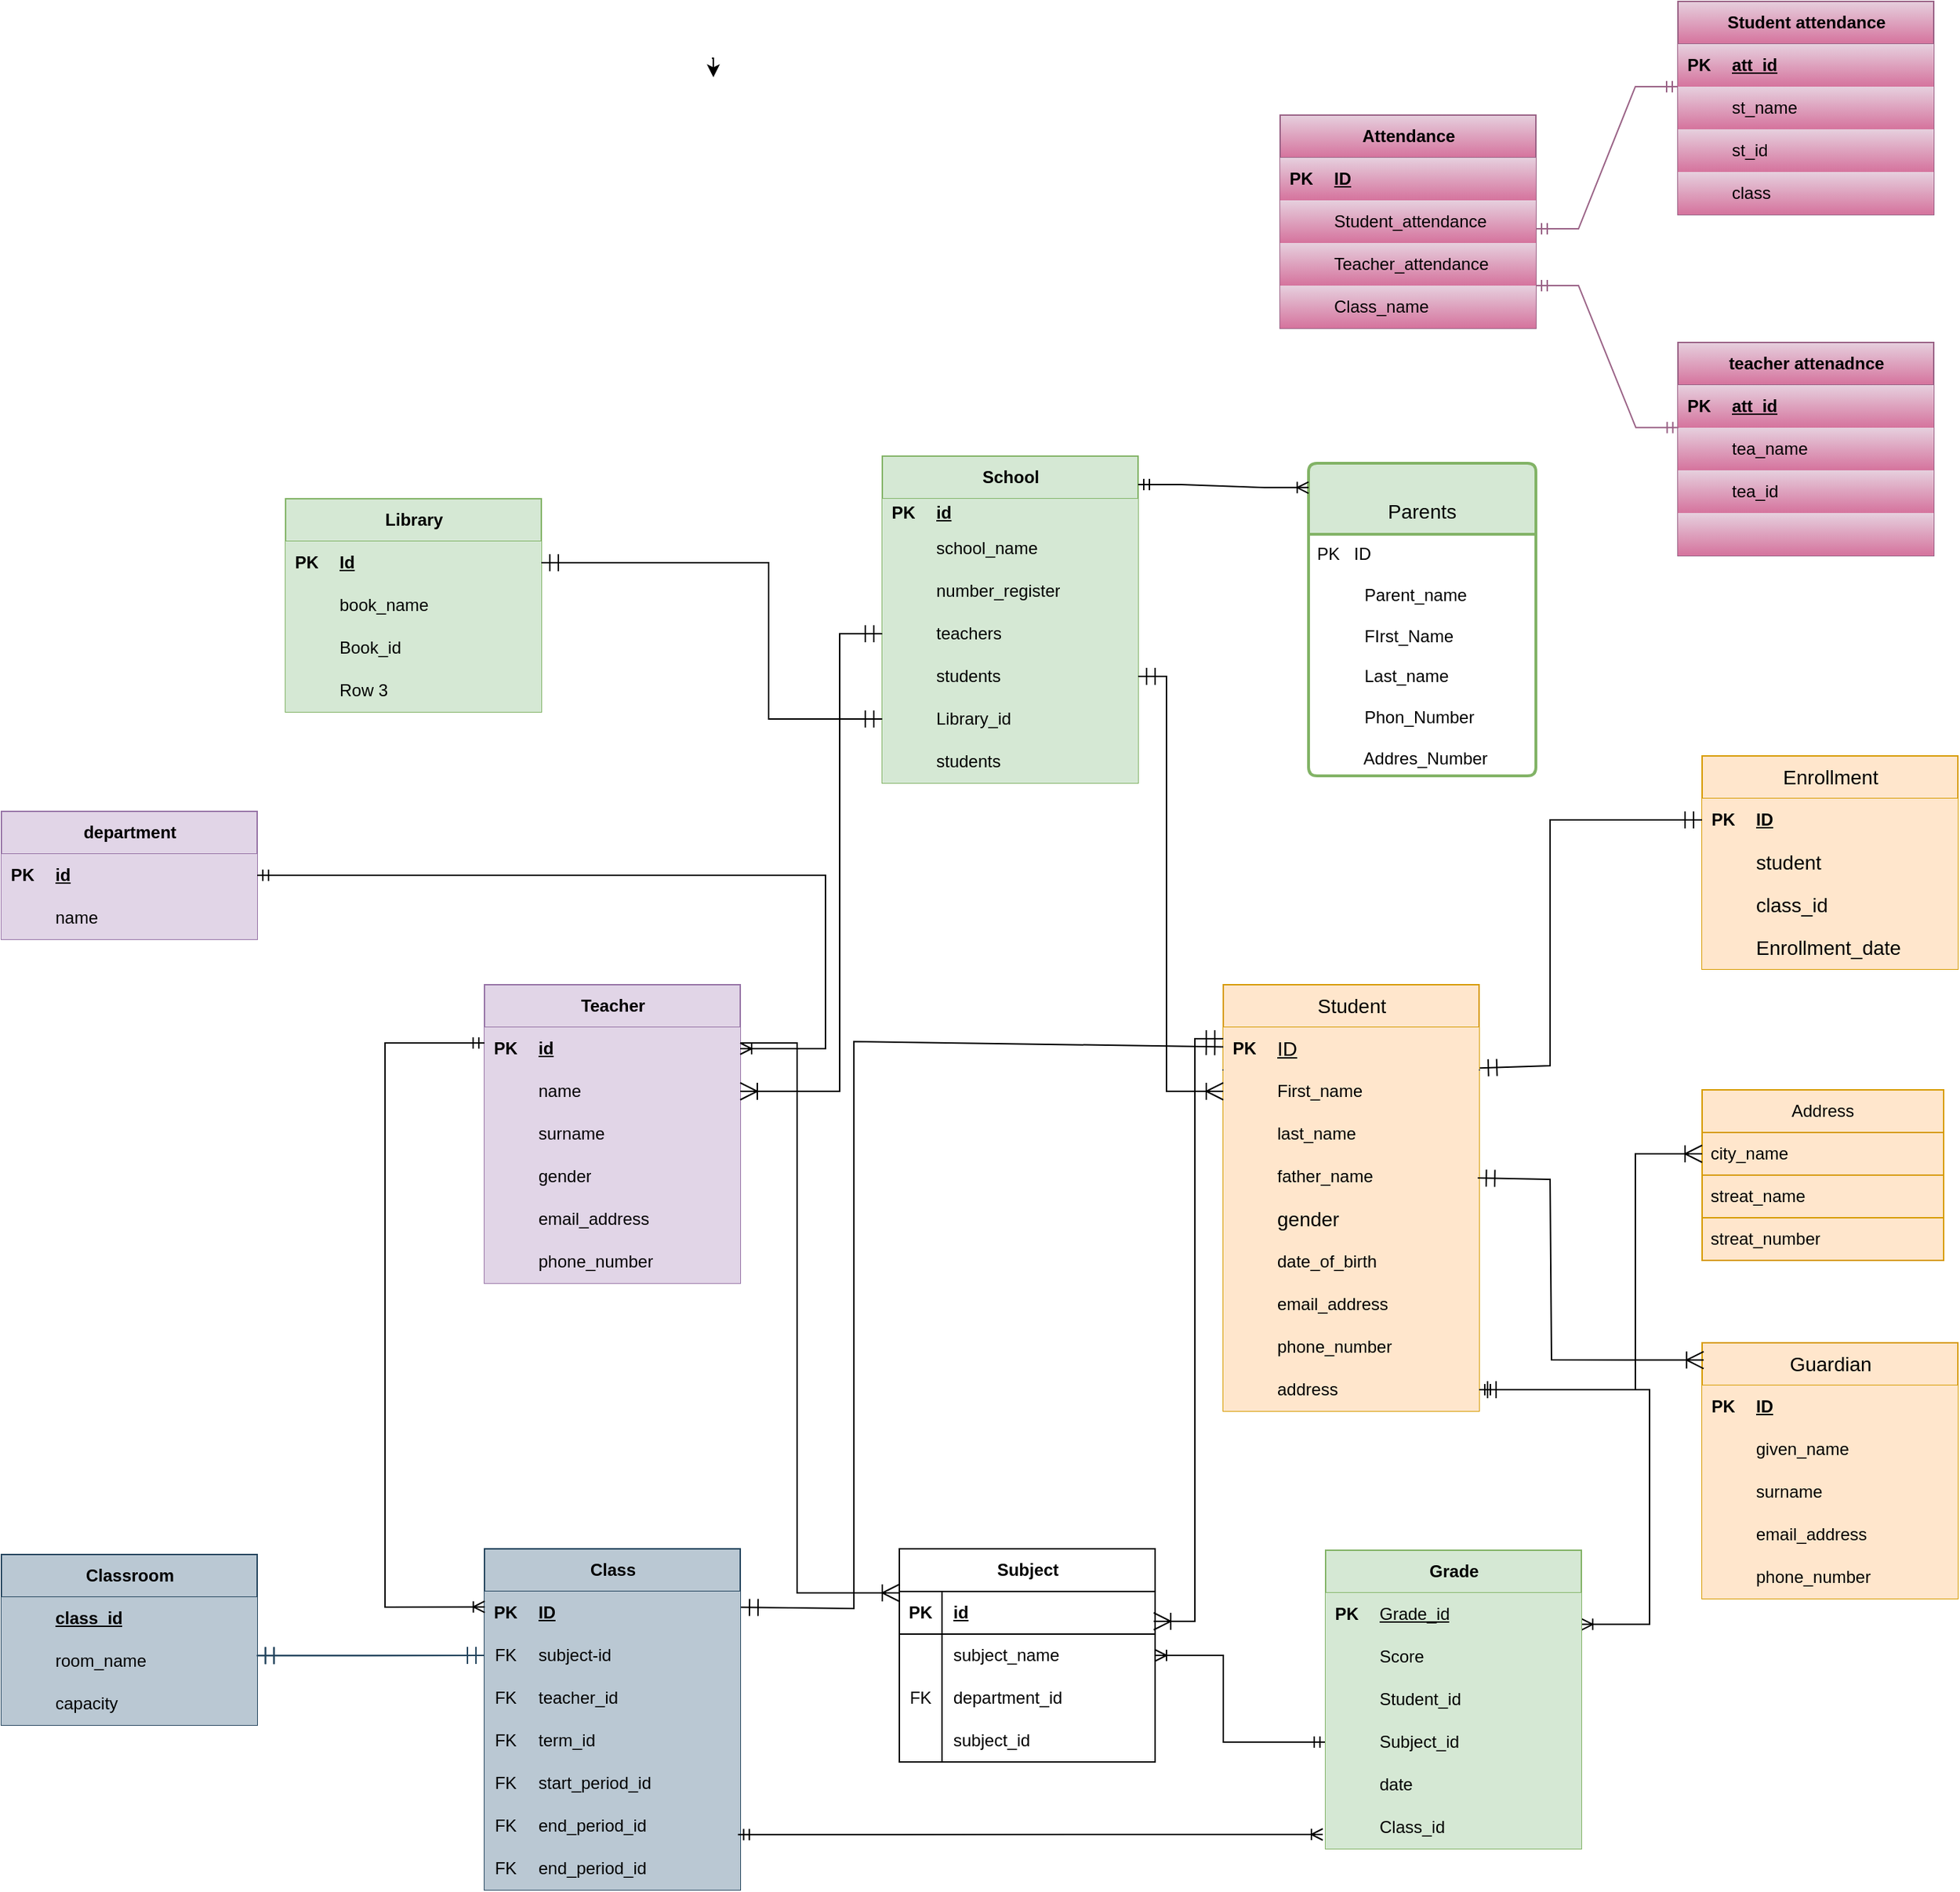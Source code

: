 <mxfile version="27.0.6" pages="2">
  <diagram name="Page-1" id="nbILnIoFjJxwPntXuKlM">
    <mxGraphModel dx="1310" dy="1865" grid="1" gridSize="10" guides="1" tooltips="1" connect="1" arrows="1" fold="1" page="1" pageScale="1" pageWidth="850" pageHeight="1100" math="0" shadow="0">
      <root>
        <mxCell id="0" />
        <mxCell id="1" parent="0" />
        <mxCell id="0GUVLlenOtH5pwcRZP_W-14" value="Student" style="shape=table;startSize=30;container=1;collapsible=1;childLayout=tableLayout;fixedRows=1;rowLines=0;fontStyle=0;align=center;resizeLast=1;html=1;fontSize=14;labelBackgroundColor=none;fillColor=#ffe6cc;strokeColor=#d79b00;" parent="1" vertex="1">
          <mxGeometry x="1060" y="322" width="180" height="300" as="geometry" />
        </mxCell>
        <mxCell id="0GUVLlenOtH5pwcRZP_W-15" value="" style="shape=tableRow;horizontal=0;startSize=0;swimlaneHead=0;swimlaneBody=0;fillColor=none;collapsible=0;dropTarget=0;points=[[0,0.5],[1,0.5]];portConstraint=eastwest;top=0;left=0;right=0;bottom=1;labelBackgroundColor=none;" parent="0GUVLlenOtH5pwcRZP_W-14" vertex="1">
          <mxGeometry y="30" width="180" height="30" as="geometry" />
        </mxCell>
        <mxCell id="0GUVLlenOtH5pwcRZP_W-16" value="PK" style="shape=partialRectangle;connectable=0;fillColor=#ffe6cc;top=0;left=0;bottom=0;right=0;fontStyle=1;overflow=hidden;whiteSpace=wrap;html=1;labelBackgroundColor=none;strokeColor=#d79b00;" parent="0GUVLlenOtH5pwcRZP_W-15" vertex="1">
          <mxGeometry width="30" height="30" as="geometry">
            <mxRectangle width="30" height="30" as="alternateBounds" />
          </mxGeometry>
        </mxCell>
        <mxCell id="0GUVLlenOtH5pwcRZP_W-17" value="ID" style="shape=partialRectangle;connectable=0;fillColor=#ffe6cc;top=0;left=0;bottom=0;right=0;align=left;spacingLeft=6;fontStyle=4;overflow=hidden;whiteSpace=wrap;html=1;fontSize=14;labelBackgroundColor=none;strokeColor=#d79b00;" parent="0GUVLlenOtH5pwcRZP_W-15" vertex="1">
          <mxGeometry x="30" width="150" height="30" as="geometry">
            <mxRectangle width="150" height="30" as="alternateBounds" />
          </mxGeometry>
        </mxCell>
        <mxCell id="0GUVLlenOtH5pwcRZP_W-18" value="" style="shape=tableRow;horizontal=0;startSize=0;swimlaneHead=0;swimlaneBody=0;fillColor=none;collapsible=0;dropTarget=0;points=[[0,0.5],[1,0.5]];portConstraint=eastwest;top=0;left=0;right=0;bottom=0;labelBackgroundColor=none;" parent="0GUVLlenOtH5pwcRZP_W-14" vertex="1">
          <mxGeometry y="60" width="180" height="30" as="geometry" />
        </mxCell>
        <mxCell id="0GUVLlenOtH5pwcRZP_W-19" value="" style="shape=partialRectangle;connectable=0;fillColor=#ffe6cc;top=0;left=0;bottom=0;right=0;editable=1;overflow=hidden;whiteSpace=wrap;html=1;labelBackgroundColor=none;strokeColor=#d79b00;" parent="0GUVLlenOtH5pwcRZP_W-18" vertex="1">
          <mxGeometry width="30" height="30" as="geometry">
            <mxRectangle width="30" height="30" as="alternateBounds" />
          </mxGeometry>
        </mxCell>
        <mxCell id="0GUVLlenOtH5pwcRZP_W-20" value="First_name" style="shape=partialRectangle;connectable=0;fillColor=#ffe6cc;top=0;left=0;bottom=0;right=0;align=left;spacingLeft=6;overflow=hidden;whiteSpace=wrap;html=1;labelBackgroundColor=none;strokeColor=#d79b00;" parent="0GUVLlenOtH5pwcRZP_W-18" vertex="1">
          <mxGeometry x="30" width="150" height="30" as="geometry">
            <mxRectangle width="150" height="30" as="alternateBounds" />
          </mxGeometry>
        </mxCell>
        <mxCell id="0GUVLlenOtH5pwcRZP_W-21" value="" style="shape=tableRow;horizontal=0;startSize=0;swimlaneHead=0;swimlaneBody=0;fillColor=none;collapsible=0;dropTarget=0;points=[[0,0.5],[1,0.5]];portConstraint=eastwest;top=0;left=0;right=0;bottom=0;labelBackgroundColor=none;" parent="0GUVLlenOtH5pwcRZP_W-14" vertex="1">
          <mxGeometry y="90" width="180" height="30" as="geometry" />
        </mxCell>
        <mxCell id="0GUVLlenOtH5pwcRZP_W-22" value="" style="shape=partialRectangle;connectable=0;fillColor=#ffe6cc;top=0;left=0;bottom=0;right=0;editable=1;overflow=hidden;whiteSpace=wrap;html=1;labelBackgroundColor=none;strokeColor=#d79b00;" parent="0GUVLlenOtH5pwcRZP_W-21" vertex="1">
          <mxGeometry width="30" height="30" as="geometry">
            <mxRectangle width="30" height="30" as="alternateBounds" />
          </mxGeometry>
        </mxCell>
        <mxCell id="0GUVLlenOtH5pwcRZP_W-23" value="last_name" style="shape=partialRectangle;connectable=0;fillColor=#ffe6cc;top=0;left=0;bottom=0;right=0;align=left;spacingLeft=6;overflow=hidden;whiteSpace=wrap;html=1;labelBackgroundColor=none;strokeColor=#d79b00;" parent="0GUVLlenOtH5pwcRZP_W-21" vertex="1">
          <mxGeometry x="30" width="150" height="30" as="geometry">
            <mxRectangle width="150" height="30" as="alternateBounds" />
          </mxGeometry>
        </mxCell>
        <mxCell id="0GUVLlenOtH5pwcRZP_W-24" value="" style="shape=tableRow;horizontal=0;startSize=0;swimlaneHead=0;swimlaneBody=0;fillColor=none;collapsible=0;dropTarget=0;points=[[0,0.5],[1,0.5]];portConstraint=eastwest;top=0;left=0;right=0;bottom=0;labelBackgroundColor=none;" parent="0GUVLlenOtH5pwcRZP_W-14" vertex="1">
          <mxGeometry y="120" width="180" height="30" as="geometry" />
        </mxCell>
        <mxCell id="0GUVLlenOtH5pwcRZP_W-25" value="" style="shape=partialRectangle;connectable=0;fillColor=#ffe6cc;top=0;left=0;bottom=0;right=0;editable=1;overflow=hidden;whiteSpace=wrap;html=1;labelBackgroundColor=none;strokeColor=#d79b00;" parent="0GUVLlenOtH5pwcRZP_W-24" vertex="1">
          <mxGeometry width="30" height="30" as="geometry">
            <mxRectangle width="30" height="30" as="alternateBounds" />
          </mxGeometry>
        </mxCell>
        <mxCell id="0GUVLlenOtH5pwcRZP_W-26" value="father_name" style="shape=partialRectangle;connectable=0;fillColor=#ffe6cc;top=0;left=0;bottom=0;right=0;align=left;spacingLeft=6;overflow=hidden;whiteSpace=wrap;html=1;labelBackgroundColor=none;strokeColor=#d79b00;" parent="0GUVLlenOtH5pwcRZP_W-24" vertex="1">
          <mxGeometry x="30" width="150" height="30" as="geometry">
            <mxRectangle width="150" height="30" as="alternateBounds" />
          </mxGeometry>
        </mxCell>
        <mxCell id="0GUVLlenOtH5pwcRZP_W-27" value="" style="shape=tableRow;horizontal=0;startSize=0;swimlaneHead=0;swimlaneBody=0;fillColor=none;collapsible=0;dropTarget=0;points=[[0,0.5],[1,0.5]];portConstraint=eastwest;top=0;left=0;right=0;bottom=0;labelBackgroundColor=none;" parent="0GUVLlenOtH5pwcRZP_W-14" vertex="1">
          <mxGeometry y="150" width="180" height="30" as="geometry" />
        </mxCell>
        <mxCell id="0GUVLlenOtH5pwcRZP_W-28" value="" style="shape=partialRectangle;connectable=0;fillColor=#ffe6cc;top=0;left=0;bottom=0;right=0;editable=1;overflow=hidden;whiteSpace=wrap;html=1;labelBackgroundColor=none;strokeColor=#d79b00;" parent="0GUVLlenOtH5pwcRZP_W-27" vertex="1">
          <mxGeometry width="30" height="30" as="geometry">
            <mxRectangle width="30" height="30" as="alternateBounds" />
          </mxGeometry>
        </mxCell>
        <mxCell id="0GUVLlenOtH5pwcRZP_W-29" value="&lt;span style=&quot;font-weight: normal;&quot;&gt;&lt;font style=&quot;font-size: 14px;&quot;&gt;gender&lt;/font&gt;&lt;/span&gt;" style="shape=partialRectangle;connectable=0;fillColor=#ffe6cc;top=0;left=0;bottom=0;right=0;align=left;spacingLeft=6;overflow=hidden;whiteSpace=wrap;html=1;fontStyle=1;labelBackgroundColor=none;strokeColor=#d79b00;" parent="0GUVLlenOtH5pwcRZP_W-27" vertex="1">
          <mxGeometry x="30" width="150" height="30" as="geometry">
            <mxRectangle width="150" height="30" as="alternateBounds" />
          </mxGeometry>
        </mxCell>
        <mxCell id="0GUVLlenOtH5pwcRZP_W-30" value="" style="shape=tableRow;horizontal=0;startSize=0;swimlaneHead=0;swimlaneBody=0;fillColor=none;collapsible=0;dropTarget=0;points=[[0,0.5],[1,0.5]];portConstraint=eastwest;top=0;left=0;right=0;bottom=0;labelBackgroundColor=none;" parent="0GUVLlenOtH5pwcRZP_W-14" vertex="1">
          <mxGeometry y="180" width="180" height="30" as="geometry" />
        </mxCell>
        <mxCell id="0GUVLlenOtH5pwcRZP_W-31" value="" style="shape=partialRectangle;connectable=0;fillColor=#ffe6cc;top=0;left=0;bottom=0;right=0;editable=1;overflow=hidden;whiteSpace=wrap;html=1;labelBackgroundColor=none;strokeColor=#d79b00;" parent="0GUVLlenOtH5pwcRZP_W-30" vertex="1">
          <mxGeometry width="30" height="30" as="geometry">
            <mxRectangle width="30" height="30" as="alternateBounds" />
          </mxGeometry>
        </mxCell>
        <mxCell id="0GUVLlenOtH5pwcRZP_W-32" value="date_of_birth" style="shape=partialRectangle;connectable=0;fillColor=#ffe6cc;top=0;left=0;bottom=0;right=0;align=left;spacingLeft=6;overflow=hidden;whiteSpace=wrap;html=1;labelBackgroundColor=none;strokeColor=#d79b00;" parent="0GUVLlenOtH5pwcRZP_W-30" vertex="1">
          <mxGeometry x="30" width="150" height="30" as="geometry">
            <mxRectangle width="150" height="30" as="alternateBounds" />
          </mxGeometry>
        </mxCell>
        <mxCell id="0GUVLlenOtH5pwcRZP_W-33" value="" style="shape=tableRow;horizontal=0;startSize=0;swimlaneHead=0;swimlaneBody=0;fillColor=none;collapsible=0;dropTarget=0;points=[[0,0.5],[1,0.5]];portConstraint=eastwest;top=0;left=0;right=0;bottom=0;labelBackgroundColor=none;" parent="0GUVLlenOtH5pwcRZP_W-14" vertex="1">
          <mxGeometry y="210" width="180" height="30" as="geometry" />
        </mxCell>
        <mxCell id="0GUVLlenOtH5pwcRZP_W-34" value="" style="shape=partialRectangle;connectable=0;fillColor=#ffe6cc;top=0;left=0;bottom=0;right=0;editable=1;overflow=hidden;whiteSpace=wrap;html=1;labelBackgroundColor=none;strokeColor=#d79b00;" parent="0GUVLlenOtH5pwcRZP_W-33" vertex="1">
          <mxGeometry width="30" height="30" as="geometry">
            <mxRectangle width="30" height="30" as="alternateBounds" />
          </mxGeometry>
        </mxCell>
        <mxCell id="0GUVLlenOtH5pwcRZP_W-35" value="email_address" style="shape=partialRectangle;connectable=0;fillColor=#ffe6cc;top=0;left=0;bottom=0;right=0;align=left;spacingLeft=6;overflow=hidden;whiteSpace=wrap;html=1;labelBackgroundColor=none;strokeColor=#d79b00;" parent="0GUVLlenOtH5pwcRZP_W-33" vertex="1">
          <mxGeometry x="30" width="150" height="30" as="geometry">
            <mxRectangle width="150" height="30" as="alternateBounds" />
          </mxGeometry>
        </mxCell>
        <mxCell id="0GUVLlenOtH5pwcRZP_W-36" value="" style="shape=tableRow;horizontal=0;startSize=0;swimlaneHead=0;swimlaneBody=0;fillColor=none;collapsible=0;dropTarget=0;points=[[0,0.5],[1,0.5]];portConstraint=eastwest;top=0;left=0;right=0;bottom=0;labelBackgroundColor=none;" parent="0GUVLlenOtH5pwcRZP_W-14" vertex="1">
          <mxGeometry y="240" width="180" height="30" as="geometry" />
        </mxCell>
        <mxCell id="0GUVLlenOtH5pwcRZP_W-37" value="" style="shape=partialRectangle;connectable=0;fillColor=#ffe6cc;top=0;left=0;bottom=0;right=0;editable=1;overflow=hidden;whiteSpace=wrap;html=1;labelBackgroundColor=none;strokeColor=#d79b00;" parent="0GUVLlenOtH5pwcRZP_W-36" vertex="1">
          <mxGeometry width="30" height="30" as="geometry">
            <mxRectangle width="30" height="30" as="alternateBounds" />
          </mxGeometry>
        </mxCell>
        <mxCell id="0GUVLlenOtH5pwcRZP_W-38" value="phone_number" style="shape=partialRectangle;connectable=0;fillColor=#ffe6cc;top=0;left=0;bottom=0;right=0;align=left;spacingLeft=6;overflow=hidden;whiteSpace=wrap;html=1;labelBackgroundColor=none;strokeColor=#d79b00;" parent="0GUVLlenOtH5pwcRZP_W-36" vertex="1">
          <mxGeometry x="30" width="150" height="30" as="geometry">
            <mxRectangle width="150" height="30" as="alternateBounds" />
          </mxGeometry>
        </mxCell>
        <mxCell id="0GUVLlenOtH5pwcRZP_W-39" value="" style="shape=tableRow;horizontal=0;startSize=0;swimlaneHead=0;swimlaneBody=0;fillColor=none;collapsible=0;dropTarget=0;points=[[0,0.5],[1,0.5]];portConstraint=eastwest;top=0;left=0;right=0;bottom=0;labelBackgroundColor=none;" parent="0GUVLlenOtH5pwcRZP_W-14" vertex="1">
          <mxGeometry y="270" width="180" height="30" as="geometry" />
        </mxCell>
        <mxCell id="0GUVLlenOtH5pwcRZP_W-40" value="" style="shape=partialRectangle;connectable=0;fillColor=#ffe6cc;top=0;left=0;bottom=0;right=0;editable=1;overflow=hidden;whiteSpace=wrap;html=1;labelBackgroundColor=none;strokeColor=#d79b00;" parent="0GUVLlenOtH5pwcRZP_W-39" vertex="1">
          <mxGeometry width="30" height="30" as="geometry">
            <mxRectangle width="30" height="30" as="alternateBounds" />
          </mxGeometry>
        </mxCell>
        <mxCell id="0GUVLlenOtH5pwcRZP_W-41" value="address" style="shape=partialRectangle;connectable=0;fillColor=#ffe6cc;top=0;left=0;bottom=0;right=0;align=left;spacingLeft=6;overflow=hidden;whiteSpace=wrap;html=1;labelBackgroundColor=none;strokeColor=#d79b00;" parent="0GUVLlenOtH5pwcRZP_W-39" vertex="1">
          <mxGeometry x="30" width="150" height="30" as="geometry">
            <mxRectangle width="150" height="30" as="alternateBounds" />
          </mxGeometry>
        </mxCell>
        <mxCell id="0GUVLlenOtH5pwcRZP_W-42" value="Address" style="swimlane;fontStyle=0;childLayout=stackLayout;horizontal=1;startSize=30;horizontalStack=0;resizeParent=1;resizeParentMax=0;resizeLast=0;collapsible=1;marginBottom=0;whiteSpace=wrap;html=1;labelBackgroundColor=none;fillColor=#ffe6cc;strokeColor=#d79b00;" parent="1" vertex="1">
          <mxGeometry x="1397" y="396" width="170" height="120" as="geometry" />
        </mxCell>
        <mxCell id="0GUVLlenOtH5pwcRZP_W-43" value="city_name" style="text;align=left;verticalAlign=middle;spacingLeft=4;spacingRight=4;overflow=hidden;points=[[0,0.5],[1,0.5]];portConstraint=eastwest;rotatable=0;whiteSpace=wrap;html=1;labelBackgroundColor=none;fillColor=#ffe6cc;strokeColor=#d79b00;" parent="0GUVLlenOtH5pwcRZP_W-42" vertex="1">
          <mxGeometry y="30" width="170" height="30" as="geometry" />
        </mxCell>
        <mxCell id="0GUVLlenOtH5pwcRZP_W-44" value="streat_name" style="text;strokeColor=#d79b00;fillColor=#ffe6cc;align=left;verticalAlign=middle;spacingLeft=4;spacingRight=4;overflow=hidden;points=[[0,0.5],[1,0.5]];portConstraint=eastwest;rotatable=0;whiteSpace=wrap;html=1;labelBackgroundColor=none;" parent="0GUVLlenOtH5pwcRZP_W-42" vertex="1">
          <mxGeometry y="60" width="170" height="30" as="geometry" />
        </mxCell>
        <mxCell id="0GUVLlenOtH5pwcRZP_W-45" value="streat_number" style="text;strokeColor=#d79b00;fillColor=#ffe6cc;align=left;verticalAlign=middle;spacingLeft=4;spacingRight=4;overflow=hidden;points=[[0,0.5],[1,0.5]];portConstraint=eastwest;rotatable=0;whiteSpace=wrap;html=1;labelBackgroundColor=none;" parent="0GUVLlenOtH5pwcRZP_W-42" vertex="1">
          <mxGeometry y="90" width="170" height="30" as="geometry" />
        </mxCell>
        <mxCell id="0GUVLlenOtH5pwcRZP_W-46" value="" style="fontSize=12;html=1;endArrow=ERoneToMany;startArrow=ERmandOne;rounded=0;endSize=10;startSize=10;labelBackgroundColor=none;fontColor=default;exitX=1;exitY=0.5;exitDx=0;exitDy=0;entryX=0;entryY=0.5;entryDx=0;entryDy=0;" parent="1" source="0GUVLlenOtH5pwcRZP_W-39" target="0GUVLlenOtH5pwcRZP_W-43" edge="1">
          <mxGeometry width="100" height="100" relative="1" as="geometry">
            <mxPoint x="1240.0" y="422.26" as="sourcePoint" />
            <mxPoint x="1396" y="422" as="targetPoint" />
            <Array as="points">
              <mxPoint x="1350" y="607" />
              <mxPoint x="1350" y="441" />
            </Array>
          </mxGeometry>
        </mxCell>
        <mxCell id="0GUVLlenOtH5pwcRZP_W-47" value="Guardian" style="shape=table;startSize=30;container=1;collapsible=1;childLayout=tableLayout;fixedRows=1;rowLines=0;align=center;resizeLast=1;html=1;fontSize=14;labelBackgroundColor=none;fillColor=#ffe6cc;strokeColor=#d79b00;" parent="1" vertex="1">
          <mxGeometry x="1397" y="574" width="180" height="180" as="geometry" />
        </mxCell>
        <mxCell id="0GUVLlenOtH5pwcRZP_W-48" value="" style="shape=tableRow;horizontal=0;startSize=0;swimlaneHead=0;swimlaneBody=0;fillColor=#ffe6cc;collapsible=0;dropTarget=0;points=[[0,0.5],[1,0.5]];portConstraint=eastwest;top=0;left=0;right=0;bottom=1;labelBackgroundColor=none;strokeColor=#d79b00;" parent="0GUVLlenOtH5pwcRZP_W-47" vertex="1">
          <mxGeometry y="30" width="180" height="30" as="geometry" />
        </mxCell>
        <mxCell id="0GUVLlenOtH5pwcRZP_W-49" value="PK" style="shape=partialRectangle;connectable=0;fillColor=#ffe6cc;top=0;left=0;bottom=0;right=0;fontStyle=1;overflow=hidden;whiteSpace=wrap;html=1;labelBackgroundColor=none;strokeColor=#d79b00;" parent="0GUVLlenOtH5pwcRZP_W-48" vertex="1">
          <mxGeometry width="30" height="30" as="geometry">
            <mxRectangle width="30" height="30" as="alternateBounds" />
          </mxGeometry>
        </mxCell>
        <mxCell id="0GUVLlenOtH5pwcRZP_W-50" value="ID" style="shape=partialRectangle;connectable=0;fillColor=#ffe6cc;top=0;left=0;bottom=0;right=0;align=left;spacingLeft=6;fontStyle=5;overflow=hidden;whiteSpace=wrap;html=1;labelBackgroundColor=none;strokeColor=#d79b00;" parent="0GUVLlenOtH5pwcRZP_W-48" vertex="1">
          <mxGeometry x="30" width="150" height="30" as="geometry">
            <mxRectangle width="150" height="30" as="alternateBounds" />
          </mxGeometry>
        </mxCell>
        <mxCell id="0GUVLlenOtH5pwcRZP_W-51" value="" style="shape=tableRow;horizontal=0;startSize=0;swimlaneHead=0;swimlaneBody=0;fillColor=#ffe6cc;collapsible=0;dropTarget=0;points=[[0,0.5],[1,0.5]];portConstraint=eastwest;top=0;left=0;right=0;bottom=0;labelBackgroundColor=none;strokeColor=#d79b00;" parent="0GUVLlenOtH5pwcRZP_W-47" vertex="1">
          <mxGeometry y="60" width="180" height="30" as="geometry" />
        </mxCell>
        <mxCell id="0GUVLlenOtH5pwcRZP_W-52" value="" style="shape=partialRectangle;connectable=0;fillColor=#ffe6cc;top=0;left=0;bottom=0;right=0;editable=1;overflow=hidden;whiteSpace=wrap;html=1;labelBackgroundColor=none;strokeColor=#d79b00;" parent="0GUVLlenOtH5pwcRZP_W-51" vertex="1">
          <mxGeometry width="30" height="30" as="geometry">
            <mxRectangle width="30" height="30" as="alternateBounds" />
          </mxGeometry>
        </mxCell>
        <mxCell id="0GUVLlenOtH5pwcRZP_W-53" value="given_name" style="shape=partialRectangle;connectable=0;fillColor=#ffe6cc;top=0;left=0;bottom=0;right=0;align=left;spacingLeft=6;overflow=hidden;whiteSpace=wrap;html=1;labelBackgroundColor=none;strokeColor=#d79b00;" parent="0GUVLlenOtH5pwcRZP_W-51" vertex="1">
          <mxGeometry x="30" width="150" height="30" as="geometry">
            <mxRectangle width="150" height="30" as="alternateBounds" />
          </mxGeometry>
        </mxCell>
        <mxCell id="0GUVLlenOtH5pwcRZP_W-54" value="" style="shape=tableRow;horizontal=0;startSize=0;swimlaneHead=0;swimlaneBody=0;fillColor=#ffe6cc;collapsible=0;dropTarget=0;points=[[0,0.5],[1,0.5]];portConstraint=eastwest;top=0;left=0;right=0;bottom=0;labelBackgroundColor=none;strokeColor=#d79b00;" parent="0GUVLlenOtH5pwcRZP_W-47" vertex="1">
          <mxGeometry y="90" width="180" height="30" as="geometry" />
        </mxCell>
        <mxCell id="0GUVLlenOtH5pwcRZP_W-55" value="" style="shape=partialRectangle;connectable=0;fillColor=#ffe6cc;top=0;left=0;bottom=0;right=0;editable=1;overflow=hidden;whiteSpace=wrap;html=1;labelBackgroundColor=none;strokeColor=#d79b00;" parent="0GUVLlenOtH5pwcRZP_W-54" vertex="1">
          <mxGeometry width="30" height="30" as="geometry">
            <mxRectangle width="30" height="30" as="alternateBounds" />
          </mxGeometry>
        </mxCell>
        <mxCell id="0GUVLlenOtH5pwcRZP_W-56" value="surname" style="shape=partialRectangle;connectable=0;fillColor=#ffe6cc;top=0;left=0;bottom=0;right=0;align=left;spacingLeft=6;overflow=hidden;whiteSpace=wrap;html=1;labelBackgroundColor=none;strokeColor=#d79b00;" parent="0GUVLlenOtH5pwcRZP_W-54" vertex="1">
          <mxGeometry x="30" width="150" height="30" as="geometry">
            <mxRectangle width="150" height="30" as="alternateBounds" />
          </mxGeometry>
        </mxCell>
        <mxCell id="0GUVLlenOtH5pwcRZP_W-57" value="" style="shape=tableRow;horizontal=0;startSize=0;swimlaneHead=0;swimlaneBody=0;fillColor=#ffe6cc;collapsible=0;dropTarget=0;points=[[0,0.5],[1,0.5]];portConstraint=eastwest;top=0;left=0;right=0;bottom=0;labelBackgroundColor=none;strokeColor=#d79b00;" parent="0GUVLlenOtH5pwcRZP_W-47" vertex="1">
          <mxGeometry y="120" width="180" height="30" as="geometry" />
        </mxCell>
        <mxCell id="0GUVLlenOtH5pwcRZP_W-58" value="" style="shape=partialRectangle;connectable=0;fillColor=#ffe6cc;top=0;left=0;bottom=0;right=0;editable=1;overflow=hidden;whiteSpace=wrap;html=1;labelBackgroundColor=none;strokeColor=#d79b00;" parent="0GUVLlenOtH5pwcRZP_W-57" vertex="1">
          <mxGeometry width="30" height="30" as="geometry">
            <mxRectangle width="30" height="30" as="alternateBounds" />
          </mxGeometry>
        </mxCell>
        <mxCell id="0GUVLlenOtH5pwcRZP_W-59" value="email_address" style="shape=partialRectangle;connectable=0;fillColor=#ffe6cc;top=0;left=0;bottom=0;right=0;align=left;spacingLeft=6;overflow=hidden;whiteSpace=wrap;html=1;labelBackgroundColor=none;strokeColor=#d79b00;" parent="0GUVLlenOtH5pwcRZP_W-57" vertex="1">
          <mxGeometry x="30" width="150" height="30" as="geometry">
            <mxRectangle width="150" height="30" as="alternateBounds" />
          </mxGeometry>
        </mxCell>
        <mxCell id="0GUVLlenOtH5pwcRZP_W-60" value="" style="shape=tableRow;horizontal=0;startSize=0;swimlaneHead=0;swimlaneBody=0;fillColor=#ffe6cc;collapsible=0;dropTarget=0;points=[[0,0.5],[1,0.5]];portConstraint=eastwest;top=0;left=0;right=0;bottom=0;labelBackgroundColor=none;strokeColor=#d79b00;" parent="0GUVLlenOtH5pwcRZP_W-47" vertex="1">
          <mxGeometry y="150" width="180" height="30" as="geometry" />
        </mxCell>
        <mxCell id="0GUVLlenOtH5pwcRZP_W-61" value="" style="shape=partialRectangle;connectable=0;fillColor=#ffe6cc;top=0;left=0;bottom=0;right=0;editable=1;overflow=hidden;whiteSpace=wrap;html=1;labelBackgroundColor=none;strokeColor=#d79b00;" parent="0GUVLlenOtH5pwcRZP_W-60" vertex="1">
          <mxGeometry width="30" height="30" as="geometry">
            <mxRectangle width="30" height="30" as="alternateBounds" />
          </mxGeometry>
        </mxCell>
        <mxCell id="0GUVLlenOtH5pwcRZP_W-62" value="phone_number" style="shape=partialRectangle;connectable=0;fillColor=#ffe6cc;top=0;left=0;bottom=0;right=0;align=left;spacingLeft=6;overflow=hidden;whiteSpace=wrap;html=1;labelBackgroundColor=none;strokeColor=#d79b00;" parent="0GUVLlenOtH5pwcRZP_W-60" vertex="1">
          <mxGeometry x="30" width="150" height="30" as="geometry">
            <mxRectangle width="150" height="30" as="alternateBounds" />
          </mxGeometry>
        </mxCell>
        <mxCell id="0GUVLlenOtH5pwcRZP_W-63" value="Class" style="shape=table;startSize=30;container=1;collapsible=1;childLayout=tableLayout;fixedRows=1;rowLines=0;fontStyle=1;align=center;resizeLast=1;html=1;labelBackgroundColor=none;fillColor=#bac8d3;strokeColor=#23445d;" parent="1" vertex="1">
          <mxGeometry x="540" y="719" width="180" height="240" as="geometry" />
        </mxCell>
        <mxCell id="0GUVLlenOtH5pwcRZP_W-64" value="" style="shape=tableRow;horizontal=0;startSize=0;swimlaneHead=0;swimlaneBody=0;fillColor=#bac8d3;collapsible=0;dropTarget=0;points=[[0,0.5],[1,0.5]];portConstraint=eastwest;top=0;left=0;right=0;bottom=1;labelBackgroundColor=none;strokeColor=#23445d;" parent="0GUVLlenOtH5pwcRZP_W-63" vertex="1">
          <mxGeometry y="30" width="180" height="30" as="geometry" />
        </mxCell>
        <mxCell id="0GUVLlenOtH5pwcRZP_W-65" value="PK" style="shape=partialRectangle;connectable=0;fillColor=#bac8d3;top=0;left=0;bottom=0;right=0;fontStyle=1;overflow=hidden;whiteSpace=wrap;html=1;labelBackgroundColor=none;strokeColor=#23445d;" parent="0GUVLlenOtH5pwcRZP_W-64" vertex="1">
          <mxGeometry width="30" height="30" as="geometry">
            <mxRectangle width="30" height="30" as="alternateBounds" />
          </mxGeometry>
        </mxCell>
        <mxCell id="0GUVLlenOtH5pwcRZP_W-66" value="ID" style="shape=partialRectangle;connectable=0;fillColor=#bac8d3;top=0;left=0;bottom=0;right=0;align=left;spacingLeft=6;fontStyle=5;overflow=hidden;whiteSpace=wrap;html=1;labelBackgroundColor=none;strokeColor=#23445d;" parent="0GUVLlenOtH5pwcRZP_W-64" vertex="1">
          <mxGeometry x="30" width="150" height="30" as="geometry">
            <mxRectangle width="150" height="30" as="alternateBounds" />
          </mxGeometry>
        </mxCell>
        <mxCell id="0GUVLlenOtH5pwcRZP_W-67" value="" style="shape=tableRow;horizontal=0;startSize=0;swimlaneHead=0;swimlaneBody=0;fillColor=#bac8d3;collapsible=0;dropTarget=0;points=[[0,0.5],[1,0.5]];portConstraint=eastwest;top=0;left=0;right=0;bottom=0;labelBackgroundColor=none;strokeColor=#23445d;" parent="0GUVLlenOtH5pwcRZP_W-63" vertex="1">
          <mxGeometry y="60" width="180" height="30" as="geometry" />
        </mxCell>
        <mxCell id="0GUVLlenOtH5pwcRZP_W-68" value="FK" style="shape=partialRectangle;connectable=0;fillColor=#bac8d3;top=0;left=0;bottom=0;right=0;editable=1;overflow=hidden;whiteSpace=wrap;html=1;labelBackgroundColor=none;strokeColor=#23445d;" parent="0GUVLlenOtH5pwcRZP_W-67" vertex="1">
          <mxGeometry width="30" height="30" as="geometry">
            <mxRectangle width="30" height="30" as="alternateBounds" />
          </mxGeometry>
        </mxCell>
        <mxCell id="0GUVLlenOtH5pwcRZP_W-69" value="subject-id" style="shape=partialRectangle;connectable=0;fillColor=#bac8d3;top=0;left=0;bottom=0;right=0;align=left;spacingLeft=6;overflow=hidden;whiteSpace=wrap;html=1;labelBackgroundColor=none;strokeColor=#23445d;" parent="0GUVLlenOtH5pwcRZP_W-67" vertex="1">
          <mxGeometry x="30" width="150" height="30" as="geometry">
            <mxRectangle width="150" height="30" as="alternateBounds" />
          </mxGeometry>
        </mxCell>
        <mxCell id="0GUVLlenOtH5pwcRZP_W-70" value="" style="shape=tableRow;horizontal=0;startSize=0;swimlaneHead=0;swimlaneBody=0;fillColor=#bac8d3;collapsible=0;dropTarget=0;points=[[0,0.5],[1,0.5]];portConstraint=eastwest;top=0;left=0;right=0;bottom=0;labelBackgroundColor=none;strokeColor=#23445d;" parent="0GUVLlenOtH5pwcRZP_W-63" vertex="1">
          <mxGeometry y="90" width="180" height="30" as="geometry" />
        </mxCell>
        <mxCell id="0GUVLlenOtH5pwcRZP_W-71" value="FK" style="shape=partialRectangle;connectable=0;fillColor=#bac8d3;top=0;left=0;bottom=0;right=0;editable=1;overflow=hidden;whiteSpace=wrap;html=1;labelBackgroundColor=none;strokeColor=#23445d;" parent="0GUVLlenOtH5pwcRZP_W-70" vertex="1">
          <mxGeometry width="30" height="30" as="geometry">
            <mxRectangle width="30" height="30" as="alternateBounds" />
          </mxGeometry>
        </mxCell>
        <mxCell id="0GUVLlenOtH5pwcRZP_W-72" value="teacher_id" style="shape=partialRectangle;connectable=0;fillColor=#bac8d3;top=0;left=0;bottom=0;right=0;align=left;spacingLeft=6;overflow=hidden;whiteSpace=wrap;html=1;labelBackgroundColor=none;strokeColor=#23445d;" parent="0GUVLlenOtH5pwcRZP_W-70" vertex="1">
          <mxGeometry x="30" width="150" height="30" as="geometry">
            <mxRectangle width="150" height="30" as="alternateBounds" />
          </mxGeometry>
        </mxCell>
        <mxCell id="0GUVLlenOtH5pwcRZP_W-73" value="" style="shape=tableRow;horizontal=0;startSize=0;swimlaneHead=0;swimlaneBody=0;fillColor=#bac8d3;collapsible=0;dropTarget=0;points=[[0,0.5],[1,0.5]];portConstraint=eastwest;top=0;left=0;right=0;bottom=0;labelBackgroundColor=none;strokeColor=#23445d;" parent="0GUVLlenOtH5pwcRZP_W-63" vertex="1">
          <mxGeometry y="120" width="180" height="30" as="geometry" />
        </mxCell>
        <mxCell id="0GUVLlenOtH5pwcRZP_W-74" value="FK" style="shape=partialRectangle;connectable=0;fillColor=#bac8d3;top=0;left=0;bottom=0;right=0;editable=1;overflow=hidden;whiteSpace=wrap;html=1;labelBackgroundColor=none;strokeColor=#23445d;" parent="0GUVLlenOtH5pwcRZP_W-73" vertex="1">
          <mxGeometry width="30" height="30" as="geometry">
            <mxRectangle width="30" height="30" as="alternateBounds" />
          </mxGeometry>
        </mxCell>
        <mxCell id="0GUVLlenOtH5pwcRZP_W-75" value="term_id" style="shape=partialRectangle;connectable=0;fillColor=#bac8d3;top=0;left=0;bottom=0;right=0;align=left;spacingLeft=6;overflow=hidden;whiteSpace=wrap;html=1;labelBackgroundColor=none;strokeColor=#23445d;" parent="0GUVLlenOtH5pwcRZP_W-73" vertex="1">
          <mxGeometry x="30" width="150" height="30" as="geometry">
            <mxRectangle width="150" height="30" as="alternateBounds" />
          </mxGeometry>
        </mxCell>
        <mxCell id="0GUVLlenOtH5pwcRZP_W-76" value="" style="shape=tableRow;horizontal=0;startSize=0;swimlaneHead=0;swimlaneBody=0;fillColor=#bac8d3;collapsible=0;dropTarget=0;points=[[0,0.5],[1,0.5]];portConstraint=eastwest;top=0;left=0;right=0;bottom=0;labelBackgroundColor=none;strokeColor=#23445d;" parent="0GUVLlenOtH5pwcRZP_W-63" vertex="1">
          <mxGeometry y="150" width="180" height="30" as="geometry" />
        </mxCell>
        <mxCell id="0GUVLlenOtH5pwcRZP_W-77" value="FK" style="shape=partialRectangle;connectable=0;fillColor=#bac8d3;top=0;left=0;bottom=0;right=0;editable=1;overflow=hidden;whiteSpace=wrap;html=1;labelBackgroundColor=none;strokeColor=#23445d;" parent="0GUVLlenOtH5pwcRZP_W-76" vertex="1">
          <mxGeometry width="30" height="30" as="geometry">
            <mxRectangle width="30" height="30" as="alternateBounds" />
          </mxGeometry>
        </mxCell>
        <mxCell id="0GUVLlenOtH5pwcRZP_W-78" value="start_period_id" style="shape=partialRectangle;connectable=0;fillColor=#bac8d3;top=0;left=0;bottom=0;right=0;align=left;spacingLeft=6;overflow=hidden;whiteSpace=wrap;html=1;labelBackgroundColor=none;strokeColor=#23445d;" parent="0GUVLlenOtH5pwcRZP_W-76" vertex="1">
          <mxGeometry x="30" width="150" height="30" as="geometry">
            <mxRectangle width="150" height="30" as="alternateBounds" />
          </mxGeometry>
        </mxCell>
        <mxCell id="lwHVh16eIEXs9OS3x_-A-4" value="" style="shape=tableRow;horizontal=0;startSize=0;swimlaneHead=0;swimlaneBody=0;fillColor=#bac8d3;collapsible=0;dropTarget=0;points=[[0,0.5],[1,0.5]];portConstraint=eastwest;top=0;left=0;right=0;bottom=0;labelBackgroundColor=none;strokeColor=#23445d;" parent="0GUVLlenOtH5pwcRZP_W-63" vertex="1">
          <mxGeometry y="180" width="180" height="30" as="geometry" />
        </mxCell>
        <mxCell id="lwHVh16eIEXs9OS3x_-A-5" value="FK" style="shape=partialRectangle;connectable=0;fillColor=#bac8d3;top=0;left=0;bottom=0;right=0;editable=1;overflow=hidden;whiteSpace=wrap;html=1;labelBackgroundColor=none;strokeColor=#23445d;" parent="lwHVh16eIEXs9OS3x_-A-4" vertex="1">
          <mxGeometry width="30" height="30" as="geometry">
            <mxRectangle width="30" height="30" as="alternateBounds" />
          </mxGeometry>
        </mxCell>
        <mxCell id="lwHVh16eIEXs9OS3x_-A-6" value="end_period_id" style="shape=partialRectangle;connectable=0;fillColor=#bac8d3;top=0;left=0;bottom=0;right=0;align=left;spacingLeft=6;overflow=hidden;whiteSpace=wrap;html=1;labelBackgroundColor=none;strokeColor=#23445d;" parent="lwHVh16eIEXs9OS3x_-A-4" vertex="1">
          <mxGeometry x="30" width="150" height="30" as="geometry">
            <mxRectangle width="150" height="30" as="alternateBounds" />
          </mxGeometry>
        </mxCell>
        <mxCell id="0GUVLlenOtH5pwcRZP_W-79" value="" style="shape=tableRow;horizontal=0;startSize=0;swimlaneHead=0;swimlaneBody=0;fillColor=#bac8d3;collapsible=0;dropTarget=0;points=[[0,0.5],[1,0.5]];portConstraint=eastwest;top=0;left=0;right=0;bottom=0;labelBackgroundColor=none;strokeColor=#23445d;" parent="0GUVLlenOtH5pwcRZP_W-63" vertex="1">
          <mxGeometry y="210" width="180" height="30" as="geometry" />
        </mxCell>
        <mxCell id="0GUVLlenOtH5pwcRZP_W-80" value="FK" style="shape=partialRectangle;connectable=0;fillColor=#bac8d3;top=0;left=0;bottom=0;right=0;editable=1;overflow=hidden;whiteSpace=wrap;html=1;labelBackgroundColor=none;strokeColor=#23445d;" parent="0GUVLlenOtH5pwcRZP_W-79" vertex="1">
          <mxGeometry width="30" height="30" as="geometry">
            <mxRectangle width="30" height="30" as="alternateBounds" />
          </mxGeometry>
        </mxCell>
        <mxCell id="0GUVLlenOtH5pwcRZP_W-81" value="end_period_id" style="shape=partialRectangle;connectable=0;fillColor=#bac8d3;top=0;left=0;bottom=0;right=0;align=left;spacingLeft=6;overflow=hidden;whiteSpace=wrap;html=1;labelBackgroundColor=none;strokeColor=#23445d;" parent="0GUVLlenOtH5pwcRZP_W-79" vertex="1">
          <mxGeometry x="30" width="150" height="30" as="geometry">
            <mxRectangle width="150" height="30" as="alternateBounds" />
          </mxGeometry>
        </mxCell>
        <mxCell id="0GUVLlenOtH5pwcRZP_W-82" value="Classroom" style="shape=table;startSize=30;container=1;collapsible=1;childLayout=tableLayout;fixedRows=1;rowLines=0;fontStyle=1;align=center;resizeLast=1;html=1;labelBackgroundColor=none;fillColor=#bac8d3;strokeColor=#23445d;" parent="1" vertex="1">
          <mxGeometry x="200" y="723" width="180" height="120" as="geometry" />
        </mxCell>
        <mxCell id="0GUVLlenOtH5pwcRZP_W-83" value="" style="shape=tableRow;horizontal=0;startSize=0;swimlaneHead=0;swimlaneBody=0;fillColor=#bac8d3;collapsible=0;dropTarget=0;points=[[0,0.5],[1,0.5]];portConstraint=eastwest;top=0;left=0;right=0;bottom=1;labelBackgroundColor=none;strokeColor=#23445d;" parent="0GUVLlenOtH5pwcRZP_W-82" vertex="1">
          <mxGeometry y="30" width="180" height="30" as="geometry" />
        </mxCell>
        <mxCell id="0GUVLlenOtH5pwcRZP_W-84" value="" style="shape=partialRectangle;connectable=0;fillColor=#bac8d3;top=0;left=0;bottom=0;right=0;fontStyle=1;overflow=hidden;whiteSpace=wrap;html=1;labelBackgroundColor=none;strokeColor=#23445d;" parent="0GUVLlenOtH5pwcRZP_W-83" vertex="1">
          <mxGeometry width="30" height="30" as="geometry">
            <mxRectangle width="30" height="30" as="alternateBounds" />
          </mxGeometry>
        </mxCell>
        <mxCell id="0GUVLlenOtH5pwcRZP_W-85" value="class_id" style="shape=partialRectangle;connectable=0;fillColor=#bac8d3;top=0;left=0;bottom=0;right=0;align=left;spacingLeft=6;fontStyle=5;overflow=hidden;whiteSpace=wrap;html=1;labelBackgroundColor=none;strokeColor=#23445d;" parent="0GUVLlenOtH5pwcRZP_W-83" vertex="1">
          <mxGeometry x="30" width="150" height="30" as="geometry">
            <mxRectangle width="150" height="30" as="alternateBounds" />
          </mxGeometry>
        </mxCell>
        <mxCell id="0GUVLlenOtH5pwcRZP_W-86" value="" style="shape=tableRow;horizontal=0;startSize=0;swimlaneHead=0;swimlaneBody=0;fillColor=#bac8d3;collapsible=0;dropTarget=0;points=[[0,0.5],[1,0.5]];portConstraint=eastwest;top=0;left=0;right=0;bottom=0;labelBackgroundColor=none;strokeColor=#23445d;" parent="0GUVLlenOtH5pwcRZP_W-82" vertex="1">
          <mxGeometry y="60" width="180" height="30" as="geometry" />
        </mxCell>
        <mxCell id="0GUVLlenOtH5pwcRZP_W-87" value="" style="shape=partialRectangle;connectable=0;fillColor=#bac8d3;top=0;left=0;bottom=0;right=0;editable=1;overflow=hidden;whiteSpace=wrap;html=1;labelBackgroundColor=none;strokeColor=#23445d;" parent="0GUVLlenOtH5pwcRZP_W-86" vertex="1">
          <mxGeometry width="30" height="30" as="geometry">
            <mxRectangle width="30" height="30" as="alternateBounds" />
          </mxGeometry>
        </mxCell>
        <mxCell id="0GUVLlenOtH5pwcRZP_W-88" value="room_name" style="shape=partialRectangle;connectable=0;fillColor=#bac8d3;top=0;left=0;bottom=0;right=0;align=left;spacingLeft=6;overflow=hidden;whiteSpace=wrap;html=1;labelBackgroundColor=none;strokeColor=#23445d;" parent="0GUVLlenOtH5pwcRZP_W-86" vertex="1">
          <mxGeometry x="30" width="150" height="30" as="geometry">
            <mxRectangle width="150" height="30" as="alternateBounds" />
          </mxGeometry>
        </mxCell>
        <mxCell id="0GUVLlenOtH5pwcRZP_W-89" value="" style="shape=tableRow;horizontal=0;startSize=0;swimlaneHead=0;swimlaneBody=0;fillColor=#bac8d3;collapsible=0;dropTarget=0;points=[[0,0.5],[1,0.5]];portConstraint=eastwest;top=0;left=0;right=0;bottom=0;labelBackgroundColor=none;strokeColor=#23445d;" parent="0GUVLlenOtH5pwcRZP_W-82" vertex="1">
          <mxGeometry y="90" width="180" height="30" as="geometry" />
        </mxCell>
        <mxCell id="0GUVLlenOtH5pwcRZP_W-90" value="" style="shape=partialRectangle;connectable=0;fillColor=#bac8d3;top=0;left=0;bottom=0;right=0;editable=1;overflow=hidden;whiteSpace=wrap;html=1;labelBackgroundColor=none;strokeColor=#23445d;" parent="0GUVLlenOtH5pwcRZP_W-89" vertex="1">
          <mxGeometry width="30" height="30" as="geometry">
            <mxRectangle width="30" height="30" as="alternateBounds" />
          </mxGeometry>
        </mxCell>
        <mxCell id="0GUVLlenOtH5pwcRZP_W-91" value="capacity" style="shape=partialRectangle;connectable=0;fillColor=#bac8d3;top=0;left=0;bottom=0;right=0;align=left;spacingLeft=6;overflow=hidden;whiteSpace=wrap;html=1;labelBackgroundColor=none;strokeColor=#23445d;" parent="0GUVLlenOtH5pwcRZP_W-89" vertex="1">
          <mxGeometry x="30" width="150" height="30" as="geometry">
            <mxRectangle width="150" height="30" as="alternateBounds" />
          </mxGeometry>
        </mxCell>
        <mxCell id="0GUVLlenOtH5pwcRZP_W-92" value="" style="fontSize=12;html=1;endArrow=ERoneToMany;startArrow=ERmandOne;rounded=0;endSize=10;startSize=10;entryX=0.006;entryY=0.073;entryDx=0;entryDy=0;entryPerimeter=0;labelBackgroundColor=none;fontColor=default;exitX=0.995;exitY=0.301;exitDx=0;exitDy=0;exitPerimeter=0;" parent="1" edge="1">
          <mxGeometry width="100" height="100" relative="1" as="geometry">
            <mxPoint x="1239.1" y="458.03" as="sourcePoint" />
            <mxPoint x="1398.08" y="586.14" as="targetPoint" />
            <Array as="points">
              <mxPoint x="1290" y="459" />
              <mxPoint x="1291" y="586" />
            </Array>
          </mxGeometry>
        </mxCell>
        <mxCell id="0GUVLlenOtH5pwcRZP_W-93" value="Subject" style="shape=table;startSize=30;container=1;collapsible=1;childLayout=tableLayout;fixedRows=1;rowLines=0;fontStyle=1;align=center;resizeLast=1;html=1;labelBackgroundColor=none;" parent="1" vertex="1">
          <mxGeometry x="832" y="719" width="180" height="150" as="geometry" />
        </mxCell>
        <mxCell id="0GUVLlenOtH5pwcRZP_W-94" value="" style="shape=tableRow;horizontal=0;startSize=0;swimlaneHead=0;swimlaneBody=0;fillColor=none;collapsible=0;dropTarget=0;points=[[0,0.5],[1,0.5]];portConstraint=eastwest;top=0;left=0;right=0;bottom=1;labelBackgroundColor=none;" parent="0GUVLlenOtH5pwcRZP_W-93" vertex="1">
          <mxGeometry y="30" width="180" height="30" as="geometry" />
        </mxCell>
        <mxCell id="0GUVLlenOtH5pwcRZP_W-95" value="PK" style="shape=partialRectangle;connectable=0;fillColor=none;top=0;left=0;bottom=0;right=0;fontStyle=1;overflow=hidden;whiteSpace=wrap;html=1;labelBackgroundColor=none;" parent="0GUVLlenOtH5pwcRZP_W-94" vertex="1">
          <mxGeometry width="30" height="30" as="geometry">
            <mxRectangle width="30" height="30" as="alternateBounds" />
          </mxGeometry>
        </mxCell>
        <mxCell id="0GUVLlenOtH5pwcRZP_W-96" value="id" style="shape=partialRectangle;connectable=0;fillColor=none;top=0;left=0;bottom=0;right=0;align=left;spacingLeft=6;fontStyle=5;overflow=hidden;whiteSpace=wrap;html=1;labelBackgroundColor=none;" parent="0GUVLlenOtH5pwcRZP_W-94" vertex="1">
          <mxGeometry x="30" width="150" height="30" as="geometry">
            <mxRectangle width="150" height="30" as="alternateBounds" />
          </mxGeometry>
        </mxCell>
        <mxCell id="0GUVLlenOtH5pwcRZP_W-97" value="" style="shape=tableRow;horizontal=0;startSize=0;swimlaneHead=0;swimlaneBody=0;fillColor=none;collapsible=0;dropTarget=0;points=[[0,0.5],[1,0.5]];portConstraint=eastwest;top=0;left=0;right=0;bottom=0;labelBackgroundColor=none;" parent="0GUVLlenOtH5pwcRZP_W-93" vertex="1">
          <mxGeometry y="60" width="180" height="30" as="geometry" />
        </mxCell>
        <mxCell id="0GUVLlenOtH5pwcRZP_W-98" value="" style="shape=partialRectangle;connectable=0;fillColor=none;top=0;left=0;bottom=0;right=0;editable=1;overflow=hidden;whiteSpace=wrap;html=1;labelBackgroundColor=none;" parent="0GUVLlenOtH5pwcRZP_W-97" vertex="1">
          <mxGeometry width="30" height="30" as="geometry">
            <mxRectangle width="30" height="30" as="alternateBounds" />
          </mxGeometry>
        </mxCell>
        <mxCell id="0GUVLlenOtH5pwcRZP_W-99" value="subject_name" style="shape=partialRectangle;connectable=0;fillColor=none;top=0;left=0;bottom=0;right=0;align=left;spacingLeft=6;overflow=hidden;whiteSpace=wrap;html=1;labelBackgroundColor=none;" parent="0GUVLlenOtH5pwcRZP_W-97" vertex="1">
          <mxGeometry x="30" width="150" height="30" as="geometry">
            <mxRectangle width="150" height="30" as="alternateBounds" />
          </mxGeometry>
        </mxCell>
        <mxCell id="0GUVLlenOtH5pwcRZP_W-100" value="" style="shape=tableRow;horizontal=0;startSize=0;swimlaneHead=0;swimlaneBody=0;fillColor=none;collapsible=0;dropTarget=0;points=[[0,0.5],[1,0.5]];portConstraint=eastwest;top=0;left=0;right=0;bottom=0;labelBackgroundColor=none;" parent="0GUVLlenOtH5pwcRZP_W-93" vertex="1">
          <mxGeometry y="90" width="180" height="30" as="geometry" />
        </mxCell>
        <mxCell id="0GUVLlenOtH5pwcRZP_W-101" value="FK" style="shape=partialRectangle;connectable=0;fillColor=none;top=0;left=0;bottom=0;right=0;editable=1;overflow=hidden;whiteSpace=wrap;html=1;labelBackgroundColor=none;" parent="0GUVLlenOtH5pwcRZP_W-100" vertex="1">
          <mxGeometry width="30" height="30" as="geometry">
            <mxRectangle width="30" height="30" as="alternateBounds" />
          </mxGeometry>
        </mxCell>
        <mxCell id="0GUVLlenOtH5pwcRZP_W-102" value="department_id" style="shape=partialRectangle;connectable=0;fillColor=none;top=0;left=0;bottom=0;right=0;align=left;spacingLeft=6;overflow=hidden;whiteSpace=wrap;html=1;labelBackgroundColor=none;" parent="0GUVLlenOtH5pwcRZP_W-100" vertex="1">
          <mxGeometry x="30" width="150" height="30" as="geometry">
            <mxRectangle width="150" height="30" as="alternateBounds" />
          </mxGeometry>
        </mxCell>
        <mxCell id="0GUVLlenOtH5pwcRZP_W-103" value="" style="shape=tableRow;horizontal=0;startSize=0;swimlaneHead=0;swimlaneBody=0;fillColor=none;collapsible=0;dropTarget=0;points=[[0,0.5],[1,0.5]];portConstraint=eastwest;top=0;left=0;right=0;bottom=0;labelBackgroundColor=none;" parent="0GUVLlenOtH5pwcRZP_W-93" vertex="1">
          <mxGeometry y="120" width="180" height="30" as="geometry" />
        </mxCell>
        <mxCell id="0GUVLlenOtH5pwcRZP_W-104" value="" style="shape=partialRectangle;connectable=0;fillColor=none;top=0;left=0;bottom=0;right=0;editable=1;overflow=hidden;whiteSpace=wrap;html=1;labelBackgroundColor=none;" parent="0GUVLlenOtH5pwcRZP_W-103" vertex="1">
          <mxGeometry width="30" height="30" as="geometry">
            <mxRectangle width="30" height="30" as="alternateBounds" />
          </mxGeometry>
        </mxCell>
        <mxCell id="0GUVLlenOtH5pwcRZP_W-105" value="subject_id" style="shape=partialRectangle;connectable=0;fillColor=none;top=0;left=0;bottom=0;right=0;align=left;spacingLeft=6;overflow=hidden;whiteSpace=wrap;html=1;labelBackgroundColor=none;" parent="0GUVLlenOtH5pwcRZP_W-103" vertex="1">
          <mxGeometry x="30" width="150" height="30" as="geometry">
            <mxRectangle width="150" height="30" as="alternateBounds" />
          </mxGeometry>
        </mxCell>
        <mxCell id="0GUVLlenOtH5pwcRZP_W-106" value="Teacher" style="shape=table;startSize=30;container=1;collapsible=1;childLayout=tableLayout;fixedRows=1;rowLines=0;fontStyle=1;align=center;resizeLast=1;html=1;labelBackgroundColor=none;fillColor=#e1d5e7;strokeColor=#9673a6;" parent="1" vertex="1">
          <mxGeometry x="540" y="322" width="180" height="210" as="geometry" />
        </mxCell>
        <mxCell id="0GUVLlenOtH5pwcRZP_W-107" value="" style="shape=tableRow;horizontal=0;startSize=0;swimlaneHead=0;swimlaneBody=0;fillColor=#e1d5e7;collapsible=0;dropTarget=0;points=[[0,0.5],[1,0.5]];portConstraint=eastwest;top=0;left=0;right=0;bottom=1;labelBackgroundColor=none;strokeColor=#9673a6;" parent="0GUVLlenOtH5pwcRZP_W-106" vertex="1">
          <mxGeometry y="30" width="180" height="30" as="geometry" />
        </mxCell>
        <mxCell id="0GUVLlenOtH5pwcRZP_W-108" value="PK" style="shape=partialRectangle;connectable=0;fillColor=#e1d5e7;top=0;left=0;bottom=0;right=0;fontStyle=1;overflow=hidden;whiteSpace=wrap;html=1;labelBackgroundColor=none;strokeColor=#9673a6;" parent="0GUVLlenOtH5pwcRZP_W-107" vertex="1">
          <mxGeometry width="30" height="30" as="geometry">
            <mxRectangle width="30" height="30" as="alternateBounds" />
          </mxGeometry>
        </mxCell>
        <mxCell id="0GUVLlenOtH5pwcRZP_W-109" value="id" style="shape=partialRectangle;connectable=0;fillColor=#e1d5e7;top=0;left=0;bottom=0;right=0;align=left;spacingLeft=6;fontStyle=5;overflow=hidden;whiteSpace=wrap;html=1;labelBackgroundColor=none;strokeColor=#9673a6;" parent="0GUVLlenOtH5pwcRZP_W-107" vertex="1">
          <mxGeometry x="30" width="150" height="30" as="geometry">
            <mxRectangle width="150" height="30" as="alternateBounds" />
          </mxGeometry>
        </mxCell>
        <mxCell id="0GUVLlenOtH5pwcRZP_W-110" value="" style="shape=tableRow;horizontal=0;startSize=0;swimlaneHead=0;swimlaneBody=0;fillColor=#e1d5e7;collapsible=0;dropTarget=0;points=[[0,0.5],[1,0.5]];portConstraint=eastwest;top=0;left=0;right=0;bottom=0;labelBackgroundColor=none;strokeColor=#9673a6;" parent="0GUVLlenOtH5pwcRZP_W-106" vertex="1">
          <mxGeometry y="60" width="180" height="30" as="geometry" />
        </mxCell>
        <mxCell id="0GUVLlenOtH5pwcRZP_W-111" value="" style="shape=partialRectangle;connectable=0;fillColor=#e1d5e7;top=0;left=0;bottom=0;right=0;editable=1;overflow=hidden;whiteSpace=wrap;html=1;labelBackgroundColor=none;strokeColor=#9673a6;" parent="0GUVLlenOtH5pwcRZP_W-110" vertex="1">
          <mxGeometry width="30" height="30" as="geometry">
            <mxRectangle width="30" height="30" as="alternateBounds" />
          </mxGeometry>
        </mxCell>
        <mxCell id="0GUVLlenOtH5pwcRZP_W-112" value="name" style="shape=partialRectangle;connectable=0;fillColor=#e1d5e7;top=0;left=0;bottom=0;right=0;align=left;spacingLeft=6;overflow=hidden;whiteSpace=wrap;html=1;labelBackgroundColor=none;strokeColor=#9673a6;" parent="0GUVLlenOtH5pwcRZP_W-110" vertex="1">
          <mxGeometry x="30" width="150" height="30" as="geometry">
            <mxRectangle width="150" height="30" as="alternateBounds" />
          </mxGeometry>
        </mxCell>
        <mxCell id="0GUVLlenOtH5pwcRZP_W-113" value="" style="shape=tableRow;horizontal=0;startSize=0;swimlaneHead=0;swimlaneBody=0;fillColor=#e1d5e7;collapsible=0;dropTarget=0;points=[[0,0.5],[1,0.5]];portConstraint=eastwest;top=0;left=0;right=0;bottom=0;labelBackgroundColor=none;strokeColor=#9673a6;" parent="0GUVLlenOtH5pwcRZP_W-106" vertex="1">
          <mxGeometry y="90" width="180" height="30" as="geometry" />
        </mxCell>
        <mxCell id="0GUVLlenOtH5pwcRZP_W-114" value="" style="shape=partialRectangle;connectable=0;fillColor=#e1d5e7;top=0;left=0;bottom=0;right=0;editable=1;overflow=hidden;whiteSpace=wrap;html=1;labelBackgroundColor=none;strokeColor=#9673a6;" parent="0GUVLlenOtH5pwcRZP_W-113" vertex="1">
          <mxGeometry width="30" height="30" as="geometry">
            <mxRectangle width="30" height="30" as="alternateBounds" />
          </mxGeometry>
        </mxCell>
        <mxCell id="0GUVLlenOtH5pwcRZP_W-115" value="surname" style="shape=partialRectangle;connectable=0;fillColor=#e1d5e7;top=0;left=0;bottom=0;right=0;align=left;spacingLeft=6;overflow=hidden;whiteSpace=wrap;html=1;labelBackgroundColor=none;strokeColor=#9673a6;" parent="0GUVLlenOtH5pwcRZP_W-113" vertex="1">
          <mxGeometry x="30" width="150" height="30" as="geometry">
            <mxRectangle width="150" height="30" as="alternateBounds" />
          </mxGeometry>
        </mxCell>
        <mxCell id="0GUVLlenOtH5pwcRZP_W-116" value="" style="shape=tableRow;horizontal=0;startSize=0;swimlaneHead=0;swimlaneBody=0;fillColor=#e1d5e7;collapsible=0;dropTarget=0;points=[[0,0.5],[1,0.5]];portConstraint=eastwest;top=0;left=0;right=0;bottom=0;labelBackgroundColor=none;strokeColor=#9673a6;" parent="0GUVLlenOtH5pwcRZP_W-106" vertex="1">
          <mxGeometry y="120" width="180" height="30" as="geometry" />
        </mxCell>
        <mxCell id="0GUVLlenOtH5pwcRZP_W-117" value="" style="shape=partialRectangle;connectable=0;fillColor=#e1d5e7;top=0;left=0;bottom=0;right=0;editable=1;overflow=hidden;whiteSpace=wrap;html=1;labelBackgroundColor=none;strokeColor=#9673a6;" parent="0GUVLlenOtH5pwcRZP_W-116" vertex="1">
          <mxGeometry width="30" height="30" as="geometry">
            <mxRectangle width="30" height="30" as="alternateBounds" />
          </mxGeometry>
        </mxCell>
        <mxCell id="0GUVLlenOtH5pwcRZP_W-118" value="gender" style="shape=partialRectangle;connectable=0;fillColor=#e1d5e7;top=0;left=0;bottom=0;right=0;align=left;spacingLeft=6;overflow=hidden;whiteSpace=wrap;html=1;labelBackgroundColor=none;strokeColor=#9673a6;" parent="0GUVLlenOtH5pwcRZP_W-116" vertex="1">
          <mxGeometry x="30" width="150" height="30" as="geometry">
            <mxRectangle width="150" height="30" as="alternateBounds" />
          </mxGeometry>
        </mxCell>
        <mxCell id="0GUVLlenOtH5pwcRZP_W-119" value="" style="shape=tableRow;horizontal=0;startSize=0;swimlaneHead=0;swimlaneBody=0;fillColor=#e1d5e7;collapsible=0;dropTarget=0;points=[[0,0.5],[1,0.5]];portConstraint=eastwest;top=0;left=0;right=0;bottom=0;labelBackgroundColor=none;strokeColor=#9673a6;" parent="0GUVLlenOtH5pwcRZP_W-106" vertex="1">
          <mxGeometry y="150" width="180" height="30" as="geometry" />
        </mxCell>
        <mxCell id="0GUVLlenOtH5pwcRZP_W-120" value="" style="shape=partialRectangle;connectable=0;fillColor=#e1d5e7;top=0;left=0;bottom=0;right=0;editable=1;overflow=hidden;whiteSpace=wrap;html=1;labelBackgroundColor=none;strokeColor=#9673a6;" parent="0GUVLlenOtH5pwcRZP_W-119" vertex="1">
          <mxGeometry width="30" height="30" as="geometry">
            <mxRectangle width="30" height="30" as="alternateBounds" />
          </mxGeometry>
        </mxCell>
        <mxCell id="0GUVLlenOtH5pwcRZP_W-121" value="email_address" style="shape=partialRectangle;connectable=0;fillColor=#e1d5e7;top=0;left=0;bottom=0;right=0;align=left;spacingLeft=6;overflow=hidden;whiteSpace=wrap;html=1;labelBackgroundColor=none;strokeColor=#9673a6;" parent="0GUVLlenOtH5pwcRZP_W-119" vertex="1">
          <mxGeometry x="30" width="150" height="30" as="geometry">
            <mxRectangle width="150" height="30" as="alternateBounds" />
          </mxGeometry>
        </mxCell>
        <mxCell id="0GUVLlenOtH5pwcRZP_W-122" value="" style="shape=tableRow;horizontal=0;startSize=0;swimlaneHead=0;swimlaneBody=0;fillColor=#e1d5e7;collapsible=0;dropTarget=0;points=[[0,0.5],[1,0.5]];portConstraint=eastwest;top=0;left=0;right=0;bottom=0;labelBackgroundColor=none;strokeColor=#9673a6;" parent="0GUVLlenOtH5pwcRZP_W-106" vertex="1">
          <mxGeometry y="180" width="180" height="30" as="geometry" />
        </mxCell>
        <mxCell id="0GUVLlenOtH5pwcRZP_W-123" value="" style="shape=partialRectangle;connectable=0;fillColor=#e1d5e7;top=0;left=0;bottom=0;right=0;editable=1;overflow=hidden;whiteSpace=wrap;html=1;labelBackgroundColor=none;strokeColor=#9673a6;" parent="0GUVLlenOtH5pwcRZP_W-122" vertex="1">
          <mxGeometry width="30" height="30" as="geometry">
            <mxRectangle width="30" height="30" as="alternateBounds" />
          </mxGeometry>
        </mxCell>
        <mxCell id="0GUVLlenOtH5pwcRZP_W-124" value="phone_number" style="shape=partialRectangle;connectable=0;fillColor=#e1d5e7;top=0;left=0;bottom=0;right=0;align=left;spacingLeft=6;overflow=hidden;whiteSpace=wrap;html=1;labelBackgroundColor=none;strokeColor=#9673a6;" parent="0GUVLlenOtH5pwcRZP_W-122" vertex="1">
          <mxGeometry x="30" width="150" height="30" as="geometry">
            <mxRectangle width="150" height="30" as="alternateBounds" />
          </mxGeometry>
        </mxCell>
        <mxCell id="0GUVLlenOtH5pwcRZP_W-125" value="Enrollment" style="shape=table;startSize=30;container=1;collapsible=1;childLayout=tableLayout;fixedRows=1;rowLines=0;fontStyle=0;align=center;resizeLast=1;html=1;fontSize=14;labelBackgroundColor=none;fillColor=#ffe6cc;strokeColor=#d79b00;" parent="1" vertex="1">
          <mxGeometry x="1397" y="161" width="180" height="150" as="geometry" />
        </mxCell>
        <mxCell id="0GUVLlenOtH5pwcRZP_W-126" value="" style="shape=tableRow;horizontal=0;startSize=0;swimlaneHead=0;swimlaneBody=0;fillColor=#ffe6cc;collapsible=0;dropTarget=0;points=[[0,0.5],[1,0.5]];portConstraint=eastwest;top=0;left=0;right=0;bottom=1;labelBackgroundColor=none;strokeColor=#d79b00;" parent="0GUVLlenOtH5pwcRZP_W-125" vertex="1">
          <mxGeometry y="30" width="180" height="30" as="geometry" />
        </mxCell>
        <mxCell id="0GUVLlenOtH5pwcRZP_W-127" value="PK" style="shape=partialRectangle;connectable=0;fillColor=#ffe6cc;top=0;left=0;bottom=0;right=0;fontStyle=1;overflow=hidden;whiteSpace=wrap;html=1;labelBackgroundColor=none;strokeColor=#d79b00;" parent="0GUVLlenOtH5pwcRZP_W-126" vertex="1">
          <mxGeometry width="30" height="30" as="geometry">
            <mxRectangle width="30" height="30" as="alternateBounds" />
          </mxGeometry>
        </mxCell>
        <mxCell id="0GUVLlenOtH5pwcRZP_W-128" value="ID" style="shape=partialRectangle;connectable=0;fillColor=#ffe6cc;top=0;left=0;bottom=0;right=0;align=left;spacingLeft=6;fontStyle=5;overflow=hidden;whiteSpace=wrap;html=1;labelBackgroundColor=none;strokeColor=#d79b00;" parent="0GUVLlenOtH5pwcRZP_W-126" vertex="1">
          <mxGeometry x="30" width="150" height="30" as="geometry">
            <mxRectangle width="150" height="30" as="alternateBounds" />
          </mxGeometry>
        </mxCell>
        <mxCell id="0GUVLlenOtH5pwcRZP_W-129" value="" style="shape=tableRow;horizontal=0;startSize=0;swimlaneHead=0;swimlaneBody=0;fillColor=#ffe6cc;collapsible=0;dropTarget=0;points=[[0,0.5],[1,0.5]];portConstraint=eastwest;top=0;left=0;right=0;bottom=0;fontSize=14;labelBackgroundColor=none;strokeColor=#d79b00;" parent="0GUVLlenOtH5pwcRZP_W-125" vertex="1">
          <mxGeometry y="60" width="180" height="30" as="geometry" />
        </mxCell>
        <mxCell id="0GUVLlenOtH5pwcRZP_W-130" value="" style="shape=partialRectangle;connectable=0;fillColor=#ffe6cc;top=0;left=0;bottom=0;right=0;editable=1;overflow=hidden;whiteSpace=wrap;html=1;labelBackgroundColor=none;strokeColor=#d79b00;" parent="0GUVLlenOtH5pwcRZP_W-129" vertex="1">
          <mxGeometry width="30" height="30" as="geometry">
            <mxRectangle width="30" height="30" as="alternateBounds" />
          </mxGeometry>
        </mxCell>
        <mxCell id="0GUVLlenOtH5pwcRZP_W-131" value="&lt;span style=&quot;font-weight: normal;&quot;&gt;student&lt;/span&gt;" style="shape=partialRectangle;connectable=0;fillColor=#ffe6cc;top=0;left=0;bottom=0;right=0;align=left;spacingLeft=6;overflow=hidden;whiteSpace=wrap;html=1;fontSize=14;fontStyle=1;labelBackgroundColor=none;strokeColor=#d79b00;" parent="0GUVLlenOtH5pwcRZP_W-129" vertex="1">
          <mxGeometry x="30" width="150" height="30" as="geometry">
            <mxRectangle width="150" height="30" as="alternateBounds" />
          </mxGeometry>
        </mxCell>
        <mxCell id="0GUVLlenOtH5pwcRZP_W-132" value="" style="shape=tableRow;horizontal=0;startSize=0;swimlaneHead=0;swimlaneBody=0;fillColor=#ffe6cc;collapsible=0;dropTarget=0;points=[[0,0.5],[1,0.5]];portConstraint=eastwest;top=0;left=0;right=0;bottom=0;labelBackgroundColor=none;strokeColor=#d79b00;" parent="0GUVLlenOtH5pwcRZP_W-125" vertex="1">
          <mxGeometry y="90" width="180" height="30" as="geometry" />
        </mxCell>
        <mxCell id="0GUVLlenOtH5pwcRZP_W-133" value="" style="shape=partialRectangle;connectable=0;fillColor=#ffe6cc;top=0;left=0;bottom=0;right=0;editable=1;overflow=hidden;whiteSpace=wrap;html=1;labelBackgroundColor=none;strokeColor=#d79b00;" parent="0GUVLlenOtH5pwcRZP_W-132" vertex="1">
          <mxGeometry width="30" height="30" as="geometry">
            <mxRectangle width="30" height="30" as="alternateBounds" />
          </mxGeometry>
        </mxCell>
        <mxCell id="0GUVLlenOtH5pwcRZP_W-134" value="&lt;span style=&quot;font-weight: normal;&quot;&gt;class_id&lt;/span&gt;" style="shape=partialRectangle;connectable=0;fillColor=#ffe6cc;top=0;left=0;bottom=0;right=0;align=left;spacingLeft=6;overflow=hidden;whiteSpace=wrap;html=1;fontSize=14;fontStyle=1;labelBackgroundColor=none;strokeColor=#d79b00;" parent="0GUVLlenOtH5pwcRZP_W-132" vertex="1">
          <mxGeometry x="30" width="150" height="30" as="geometry">
            <mxRectangle width="150" height="30" as="alternateBounds" />
          </mxGeometry>
        </mxCell>
        <mxCell id="0GUVLlenOtH5pwcRZP_W-135" value="" style="shape=tableRow;horizontal=0;startSize=0;swimlaneHead=0;swimlaneBody=0;fillColor=#ffe6cc;collapsible=0;dropTarget=0;points=[[0,0.5],[1,0.5]];portConstraint=eastwest;top=0;left=0;right=0;bottom=0;labelBackgroundColor=none;strokeColor=#d79b00;" parent="0GUVLlenOtH5pwcRZP_W-125" vertex="1">
          <mxGeometry y="120" width="180" height="30" as="geometry" />
        </mxCell>
        <mxCell id="0GUVLlenOtH5pwcRZP_W-136" value="" style="shape=partialRectangle;connectable=0;fillColor=#ffe6cc;top=0;left=0;bottom=0;right=0;editable=1;overflow=hidden;whiteSpace=wrap;html=1;labelBackgroundColor=none;strokeColor=#d79b00;" parent="0GUVLlenOtH5pwcRZP_W-135" vertex="1">
          <mxGeometry width="30" height="30" as="geometry">
            <mxRectangle width="30" height="30" as="alternateBounds" />
          </mxGeometry>
        </mxCell>
        <mxCell id="0GUVLlenOtH5pwcRZP_W-137" value="&lt;span style=&quot;font-weight: normal;&quot;&gt;Enrollment_date&lt;/span&gt;" style="shape=partialRectangle;connectable=0;fillColor=#ffe6cc;top=0;left=0;bottom=0;right=0;align=left;spacingLeft=6;overflow=hidden;whiteSpace=wrap;html=1;fontSize=14;fontStyle=1;labelBackgroundColor=none;strokeColor=#d79b00;" parent="0GUVLlenOtH5pwcRZP_W-135" vertex="1">
          <mxGeometry x="30" width="150" height="30" as="geometry">
            <mxRectangle width="150" height="30" as="alternateBounds" />
          </mxGeometry>
        </mxCell>
        <mxCell id="0GUVLlenOtH5pwcRZP_W-138" value="" style="fontSize=12;html=1;endArrow=ERoneToMany;startArrow=ERmandOne;rounded=0;endSize=10;startSize=10;labelBackgroundColor=none;fontColor=default;" parent="1" edge="1">
          <mxGeometry width="100" height="100" relative="1" as="geometry">
            <mxPoint x="1060" y="360" as="sourcePoint" />
            <mxPoint x="1011" y="770" as="targetPoint" />
            <Array as="points">
              <mxPoint x="1040" y="360" />
              <mxPoint x="1040" y="770" />
            </Array>
          </mxGeometry>
        </mxCell>
        <mxCell id="0GUVLlenOtH5pwcRZP_W-139" value="" style="fontSize=12;html=1;endArrow=ERmandOne;startArrow=ERmandOne;rounded=0;endSize=10;startSize=10;labelBackgroundColor=none;fontColor=default;exitX=1.003;exitY=0.338;exitDx=0;exitDy=0;exitPerimeter=0;" parent="1" target="0GUVLlenOtH5pwcRZP_W-15" edge="1">
          <mxGeometry width="100" height="100" relative="1" as="geometry">
            <mxPoint x="720.54" y="760.14" as="sourcePoint" />
            <mxPoint x="1050" y="362" as="targetPoint" />
            <Array as="points">
              <mxPoint x="800" y="761" />
              <mxPoint x="800" y="362" />
            </Array>
          </mxGeometry>
        </mxCell>
        <mxCell id="0GUVLlenOtH5pwcRZP_W-140" value="" style="fontSize=12;html=1;endArrow=ERmandOne;startArrow=ERmandOne;rounded=0;endSize=10;startSize=10;labelBackgroundColor=none;fontColor=default;entryX=0;entryY=0.5;entryDx=0;entryDy=0;exitX=0.999;exitY=0.371;exitDx=0;exitDy=0;exitPerimeter=0;fillColor=#bac8d3;strokeColor=#23445d;" parent="1" source="0GUVLlenOtH5pwcRZP_W-86" target="0GUVLlenOtH5pwcRZP_W-67" edge="1">
          <mxGeometry width="100" height="100" relative="1" as="geometry">
            <mxPoint x="380" y="798" as="sourcePoint" />
            <mxPoint x="520" y="799" as="targetPoint" />
          </mxGeometry>
        </mxCell>
        <mxCell id="0GUVLlenOtH5pwcRZP_W-141" value="" style="fontSize=12;html=1;endArrow=ERoneToMany;startArrow=ERmandOne;rounded=0;labelBackgroundColor=none;fontColor=default;entryX=0.001;entryY=0.362;entryDx=0;entryDy=0;entryPerimeter=0;" parent="1" target="0GUVLlenOtH5pwcRZP_W-64" edge="1">
          <mxGeometry width="100" height="100" relative="1" as="geometry">
            <mxPoint x="540" y="363" as="sourcePoint" />
            <mxPoint x="530" y="659" as="targetPoint" />
            <Array as="points">
              <mxPoint x="470" y="363" />
              <mxPoint x="470" y="760" />
            </Array>
          </mxGeometry>
        </mxCell>
        <mxCell id="0GUVLlenOtH5pwcRZP_W-142" value="" style="fontSize=12;html=1;endArrow=ERmandOne;startArrow=ERmandOne;rounded=0;endSize=10;startSize=10;entryX=0;entryY=0.5;entryDx=0;entryDy=0;labelBackgroundColor=none;fontColor=default;exitX=1.003;exitY=0.721;exitDx=0;exitDy=0;exitPerimeter=0;" parent="1" target="0GUVLlenOtH5pwcRZP_W-126" edge="1">
          <mxGeometry width="100" height="100" relative="1" as="geometry">
            <mxPoint x="1240.54" y="380.63" as="sourcePoint" />
            <mxPoint x="1387" y="152.5" as="targetPoint" />
            <Array as="points">
              <mxPoint x="1290" y="379" />
              <mxPoint x="1290" y="206" />
            </Array>
          </mxGeometry>
        </mxCell>
        <mxCell id="0GUVLlenOtH5pwcRZP_W-143" value="" style="fontSize=12;html=1;endArrow=ERoneToMany;rounded=0;endSize=10;startSize=10;exitX=1;exitY=0.5;exitDx=0;exitDy=0;labelBackgroundColor=none;fontColor=default;" parent="1" edge="1">
          <mxGeometry width="100" height="100" relative="1" as="geometry">
            <mxPoint x="720" y="363" as="sourcePoint" />
            <mxPoint x="832" y="750" as="targetPoint" />
            <Array as="points">
              <mxPoint x="760" y="363" />
              <mxPoint x="760" y="750" />
            </Array>
          </mxGeometry>
        </mxCell>
        <mxCell id="OVSR14Ry13fQih0og6rE-52" value="" style="edgeStyle=elbowEdgeStyle;fontSize=12;html=1;endArrow=ERoneToMany;startArrow=ERmandOne;rounded=0;entryX=1;entryY=0.739;entryDx=0;entryDy=0;entryPerimeter=0;" parent="1" source="0GUVLlenOtH5pwcRZP_W-39" target="gFOvGHWFJJboMOOju6d7-17" edge="1">
          <mxGeometry width="100" height="100" relative="1" as="geometry">
            <mxPoint x="1280.54" y="622.92" as="sourcePoint" />
            <mxPoint x="1310" y="833" as="targetPoint" />
            <Array as="points">
              <mxPoint x="1360" y="722.83" />
              <mxPoint x="1339.28" y="720.02" />
            </Array>
          </mxGeometry>
        </mxCell>
        <mxCell id="OVSR14Ry13fQih0og6rE-53" value="" style="fontSize=12;html=1;endArrow=ERoneToMany;startArrow=ERmandOne;rounded=0;entryX=1;entryY=0.5;entryDx=0;entryDy=0;exitX=0;exitY=0.5;exitDx=0;exitDy=0;" parent="1" source="_beYKfKABBDaDDm8Qgxs-11" target="0GUVLlenOtH5pwcRZP_W-97" edge="1">
          <mxGeometry width="100" height="100" relative="1" as="geometry">
            <mxPoint x="1013" y="843" as="sourcePoint" />
            <mxPoint x="1132" y="930.5" as="targetPoint" />
            <Array as="points">
              <mxPoint x="1060" y="855" />
              <mxPoint x="1060" y="794" />
            </Array>
          </mxGeometry>
        </mxCell>
        <mxCell id="_beYKfKABBDaDDm8Qgxs-1" value="Grade" style="shape=table;startSize=30;container=1;collapsible=1;childLayout=tableLayout;fixedRows=1;rowLines=0;fontStyle=1;align=center;resizeLast=1;html=1;fillColor=#d5e8d4;strokeColor=#82b366;" parent="1" vertex="1">
          <mxGeometry x="1132" y="720" width="180" height="210" as="geometry" />
        </mxCell>
        <mxCell id="gFOvGHWFJJboMOOju6d7-17" value="" style="shape=tableRow;horizontal=0;startSize=0;swimlaneHead=0;swimlaneBody=0;fillColor=#d5e8d4;collapsible=0;dropTarget=0;points=[[0,0.5],[1,0.5]];portConstraint=eastwest;top=0;left=0;right=0;bottom=1;strokeColor=#82b366;" parent="_beYKfKABBDaDDm8Qgxs-1" vertex="1">
          <mxGeometry y="30" width="180" height="30" as="geometry" />
        </mxCell>
        <mxCell id="gFOvGHWFJJboMOOju6d7-18" value="PK" style="shape=partialRectangle;connectable=0;fillColor=#d5e8d4;top=0;left=0;bottom=0;right=0;fontStyle=1;overflow=hidden;whiteSpace=wrap;html=1;strokeColor=#82b366;" parent="gFOvGHWFJJboMOOju6d7-17" vertex="1">
          <mxGeometry width="30" height="30" as="geometry">
            <mxRectangle width="30" height="30" as="alternateBounds" />
          </mxGeometry>
        </mxCell>
        <mxCell id="gFOvGHWFJJboMOOju6d7-19" value="&lt;span style=&quot;font-weight: normal;&quot;&gt;Grade_id&lt;/span&gt;" style="shape=partialRectangle;connectable=0;fillColor=#d5e8d4;top=0;left=0;bottom=0;right=0;align=left;spacingLeft=6;fontStyle=5;overflow=hidden;whiteSpace=wrap;html=1;strokeColor=#82b366;" parent="gFOvGHWFJJboMOOju6d7-17" vertex="1">
          <mxGeometry x="30" width="150" height="30" as="geometry">
            <mxRectangle width="150" height="30" as="alternateBounds" />
          </mxGeometry>
        </mxCell>
        <mxCell id="_beYKfKABBDaDDm8Qgxs-5" value="" style="shape=tableRow;horizontal=0;startSize=0;swimlaneHead=0;swimlaneBody=0;fillColor=#d5e8d4;collapsible=0;dropTarget=0;points=[[0,0.5],[1,0.5]];portConstraint=eastwest;top=0;left=0;right=0;bottom=0;strokeColor=#82b366;" parent="_beYKfKABBDaDDm8Qgxs-1" vertex="1">
          <mxGeometry y="60" width="180" height="30" as="geometry" />
        </mxCell>
        <mxCell id="_beYKfKABBDaDDm8Qgxs-6" value="" style="shape=partialRectangle;connectable=0;fillColor=#d5e8d4;top=0;left=0;bottom=0;right=0;editable=1;overflow=hidden;whiteSpace=wrap;html=1;strokeColor=#82b366;" parent="_beYKfKABBDaDDm8Qgxs-5" vertex="1">
          <mxGeometry width="30" height="30" as="geometry">
            <mxRectangle width="30" height="30" as="alternateBounds" />
          </mxGeometry>
        </mxCell>
        <mxCell id="_beYKfKABBDaDDm8Qgxs-7" value="Score" style="shape=partialRectangle;connectable=0;fillColor=#d5e8d4;top=0;left=0;bottom=0;right=0;align=left;spacingLeft=6;overflow=hidden;whiteSpace=wrap;html=1;strokeColor=#82b366;" parent="_beYKfKABBDaDDm8Qgxs-5" vertex="1">
          <mxGeometry x="30" width="150" height="30" as="geometry">
            <mxRectangle width="150" height="30" as="alternateBounds" />
          </mxGeometry>
        </mxCell>
        <mxCell id="_beYKfKABBDaDDm8Qgxs-8" value="" style="shape=tableRow;horizontal=0;startSize=0;swimlaneHead=0;swimlaneBody=0;fillColor=#d5e8d4;collapsible=0;dropTarget=0;points=[[0,0.5],[1,0.5]];portConstraint=eastwest;top=0;left=0;right=0;bottom=0;strokeColor=#82b366;" parent="_beYKfKABBDaDDm8Qgxs-1" vertex="1">
          <mxGeometry y="90" width="180" height="30" as="geometry" />
        </mxCell>
        <mxCell id="_beYKfKABBDaDDm8Qgxs-9" value="" style="shape=partialRectangle;connectable=0;fillColor=#d5e8d4;top=0;left=0;bottom=0;right=0;editable=1;overflow=hidden;whiteSpace=wrap;html=1;strokeColor=#82b366;" parent="_beYKfKABBDaDDm8Qgxs-8" vertex="1">
          <mxGeometry width="30" height="30" as="geometry">
            <mxRectangle width="30" height="30" as="alternateBounds" />
          </mxGeometry>
        </mxCell>
        <mxCell id="_beYKfKABBDaDDm8Qgxs-10" value="Student_id" style="shape=partialRectangle;connectable=0;fillColor=#d5e8d4;top=0;left=0;bottom=0;right=0;align=left;spacingLeft=6;overflow=hidden;whiteSpace=wrap;html=1;strokeColor=#82b366;" parent="_beYKfKABBDaDDm8Qgxs-8" vertex="1">
          <mxGeometry x="30" width="150" height="30" as="geometry">
            <mxRectangle width="150" height="30" as="alternateBounds" />
          </mxGeometry>
        </mxCell>
        <mxCell id="_beYKfKABBDaDDm8Qgxs-11" value="" style="shape=tableRow;horizontal=0;startSize=0;swimlaneHead=0;swimlaneBody=0;fillColor=#d5e8d4;collapsible=0;dropTarget=0;points=[[0,0.5],[1,0.5]];portConstraint=eastwest;top=0;left=0;right=0;bottom=0;strokeColor=#82b366;" parent="_beYKfKABBDaDDm8Qgxs-1" vertex="1">
          <mxGeometry y="120" width="180" height="30" as="geometry" />
        </mxCell>
        <mxCell id="_beYKfKABBDaDDm8Qgxs-12" value="" style="shape=partialRectangle;connectable=0;fillColor=#d5e8d4;top=0;left=0;bottom=0;right=0;editable=1;overflow=hidden;whiteSpace=wrap;html=1;strokeColor=#82b366;" parent="_beYKfKABBDaDDm8Qgxs-11" vertex="1">
          <mxGeometry width="30" height="30" as="geometry">
            <mxRectangle width="30" height="30" as="alternateBounds" />
          </mxGeometry>
        </mxCell>
        <mxCell id="_beYKfKABBDaDDm8Qgxs-13" value="Subject_id" style="shape=partialRectangle;connectable=0;fillColor=#d5e8d4;top=0;left=0;bottom=0;right=0;align=left;spacingLeft=6;overflow=hidden;whiteSpace=wrap;html=1;strokeColor=#82b366;" parent="_beYKfKABBDaDDm8Qgxs-11" vertex="1">
          <mxGeometry x="30" width="150" height="30" as="geometry">
            <mxRectangle width="150" height="30" as="alternateBounds" />
          </mxGeometry>
        </mxCell>
        <mxCell id="_beYKfKABBDaDDm8Qgxs-14" value="" style="shape=tableRow;horizontal=0;startSize=0;swimlaneHead=0;swimlaneBody=0;fillColor=#d5e8d4;collapsible=0;dropTarget=0;points=[[0,0.5],[1,0.5]];portConstraint=eastwest;top=0;left=0;right=0;bottom=0;strokeColor=#82b366;" parent="_beYKfKABBDaDDm8Qgxs-1" vertex="1">
          <mxGeometry y="150" width="180" height="30" as="geometry" />
        </mxCell>
        <mxCell id="_beYKfKABBDaDDm8Qgxs-15" value="" style="shape=partialRectangle;connectable=0;fillColor=#d5e8d4;top=0;left=0;bottom=0;right=0;editable=1;overflow=hidden;whiteSpace=wrap;html=1;strokeColor=#82b366;" parent="_beYKfKABBDaDDm8Qgxs-14" vertex="1">
          <mxGeometry width="30" height="30" as="geometry">
            <mxRectangle width="30" height="30" as="alternateBounds" />
          </mxGeometry>
        </mxCell>
        <mxCell id="_beYKfKABBDaDDm8Qgxs-16" value="date" style="shape=partialRectangle;connectable=0;fillColor=#d5e8d4;top=0;left=0;bottom=0;right=0;align=left;spacingLeft=6;overflow=hidden;whiteSpace=wrap;html=1;strokeColor=#82b366;" parent="_beYKfKABBDaDDm8Qgxs-14" vertex="1">
          <mxGeometry x="30" width="150" height="30" as="geometry">
            <mxRectangle width="150" height="30" as="alternateBounds" />
          </mxGeometry>
        </mxCell>
        <mxCell id="_beYKfKABBDaDDm8Qgxs-17" value="" style="shape=tableRow;horizontal=0;startSize=0;swimlaneHead=0;swimlaneBody=0;fillColor=#d5e8d4;collapsible=0;dropTarget=0;points=[[0,0.5],[1,0.5]];portConstraint=eastwest;top=0;left=0;right=0;bottom=0;strokeColor=#82b366;" parent="_beYKfKABBDaDDm8Qgxs-1" vertex="1">
          <mxGeometry y="180" width="180" height="30" as="geometry" />
        </mxCell>
        <mxCell id="_beYKfKABBDaDDm8Qgxs-18" value="" style="shape=partialRectangle;connectable=0;fillColor=#d5e8d4;top=0;left=0;bottom=0;right=0;editable=1;overflow=hidden;whiteSpace=wrap;html=1;strokeColor=#82b366;" parent="_beYKfKABBDaDDm8Qgxs-17" vertex="1">
          <mxGeometry width="30" height="30" as="geometry">
            <mxRectangle width="30" height="30" as="alternateBounds" />
          </mxGeometry>
        </mxCell>
        <mxCell id="_beYKfKABBDaDDm8Qgxs-19" value="Class_id" style="shape=partialRectangle;connectable=0;fillColor=#d5e8d4;top=0;left=0;bottom=0;right=0;align=left;spacingLeft=6;overflow=hidden;whiteSpace=wrap;html=1;strokeColor=#82b366;" parent="_beYKfKABBDaDDm8Qgxs-17" vertex="1">
          <mxGeometry x="30" width="150" height="30" as="geometry">
            <mxRectangle width="150" height="30" as="alternateBounds" />
          </mxGeometry>
        </mxCell>
        <mxCell id="tmcaXKA9UTbtT-l3HL7I-1" value="Library" style="shape=table;startSize=30;container=1;collapsible=1;childLayout=tableLayout;fixedRows=1;rowLines=0;fontStyle=1;align=center;resizeLast=1;html=1;fillColor=#d5e8d4;strokeColor=#82b366;" parent="1" vertex="1">
          <mxGeometry x="400" y="-20" width="180" height="150" as="geometry" />
        </mxCell>
        <mxCell id="tmcaXKA9UTbtT-l3HL7I-2" value="" style="shape=tableRow;horizontal=0;startSize=0;swimlaneHead=0;swimlaneBody=0;fillColor=#d5e8d4;collapsible=0;dropTarget=0;points=[[0,0.5],[1,0.5]];portConstraint=eastwest;top=0;left=0;right=0;bottom=1;strokeColor=#82b366;" parent="tmcaXKA9UTbtT-l3HL7I-1" vertex="1">
          <mxGeometry y="30" width="180" height="30" as="geometry" />
        </mxCell>
        <mxCell id="tmcaXKA9UTbtT-l3HL7I-3" value="PK" style="shape=partialRectangle;connectable=0;fillColor=#d5e8d4;top=0;left=0;bottom=0;right=0;fontStyle=1;overflow=hidden;whiteSpace=wrap;html=1;strokeColor=#82b366;" parent="tmcaXKA9UTbtT-l3HL7I-2" vertex="1">
          <mxGeometry width="30" height="30" as="geometry">
            <mxRectangle width="30" height="30" as="alternateBounds" />
          </mxGeometry>
        </mxCell>
        <mxCell id="tmcaXKA9UTbtT-l3HL7I-4" value="Id" style="shape=partialRectangle;connectable=0;fillColor=#d5e8d4;top=0;left=0;bottom=0;right=0;align=left;spacingLeft=6;fontStyle=5;overflow=hidden;whiteSpace=wrap;html=1;strokeColor=#82b366;" parent="tmcaXKA9UTbtT-l3HL7I-2" vertex="1">
          <mxGeometry x="30" width="150" height="30" as="geometry">
            <mxRectangle width="150" height="30" as="alternateBounds" />
          </mxGeometry>
        </mxCell>
        <mxCell id="tmcaXKA9UTbtT-l3HL7I-5" value="" style="shape=tableRow;horizontal=0;startSize=0;swimlaneHead=0;swimlaneBody=0;fillColor=#d5e8d4;collapsible=0;dropTarget=0;points=[[0,0.5],[1,0.5]];portConstraint=eastwest;top=0;left=0;right=0;bottom=0;strokeColor=#82b366;" parent="tmcaXKA9UTbtT-l3HL7I-1" vertex="1">
          <mxGeometry y="60" width="180" height="30" as="geometry" />
        </mxCell>
        <mxCell id="tmcaXKA9UTbtT-l3HL7I-6" value="" style="shape=partialRectangle;connectable=0;fillColor=#d5e8d4;top=0;left=0;bottom=0;right=0;editable=1;overflow=hidden;whiteSpace=wrap;html=1;strokeColor=#82b366;" parent="tmcaXKA9UTbtT-l3HL7I-5" vertex="1">
          <mxGeometry width="30" height="30" as="geometry">
            <mxRectangle width="30" height="30" as="alternateBounds" />
          </mxGeometry>
        </mxCell>
        <mxCell id="tmcaXKA9UTbtT-l3HL7I-7" value="book_name" style="shape=partialRectangle;connectable=0;fillColor=#d5e8d4;top=0;left=0;bottom=0;right=0;align=left;spacingLeft=6;overflow=hidden;whiteSpace=wrap;html=1;strokeColor=#82b366;" parent="tmcaXKA9UTbtT-l3HL7I-5" vertex="1">
          <mxGeometry x="30" width="150" height="30" as="geometry">
            <mxRectangle width="150" height="30" as="alternateBounds" />
          </mxGeometry>
        </mxCell>
        <mxCell id="tmcaXKA9UTbtT-l3HL7I-8" value="" style="shape=tableRow;horizontal=0;startSize=0;swimlaneHead=0;swimlaneBody=0;fillColor=#d5e8d4;collapsible=0;dropTarget=0;points=[[0,0.5],[1,0.5]];portConstraint=eastwest;top=0;left=0;right=0;bottom=0;strokeColor=#82b366;" parent="tmcaXKA9UTbtT-l3HL7I-1" vertex="1">
          <mxGeometry y="90" width="180" height="30" as="geometry" />
        </mxCell>
        <mxCell id="tmcaXKA9UTbtT-l3HL7I-9" value="" style="shape=partialRectangle;connectable=0;fillColor=#d5e8d4;top=0;left=0;bottom=0;right=0;editable=1;overflow=hidden;whiteSpace=wrap;html=1;strokeColor=#82b366;" parent="tmcaXKA9UTbtT-l3HL7I-8" vertex="1">
          <mxGeometry width="30" height="30" as="geometry">
            <mxRectangle width="30" height="30" as="alternateBounds" />
          </mxGeometry>
        </mxCell>
        <mxCell id="tmcaXKA9UTbtT-l3HL7I-10" value="Book_id" style="shape=partialRectangle;connectable=0;fillColor=#d5e8d4;top=0;left=0;bottom=0;right=0;align=left;spacingLeft=6;overflow=hidden;whiteSpace=wrap;html=1;strokeColor=#82b366;" parent="tmcaXKA9UTbtT-l3HL7I-8" vertex="1">
          <mxGeometry x="30" width="150" height="30" as="geometry">
            <mxRectangle width="150" height="30" as="alternateBounds" />
          </mxGeometry>
        </mxCell>
        <mxCell id="tmcaXKA9UTbtT-l3HL7I-11" value="" style="shape=tableRow;horizontal=0;startSize=0;swimlaneHead=0;swimlaneBody=0;fillColor=#d5e8d4;collapsible=0;dropTarget=0;points=[[0,0.5],[1,0.5]];portConstraint=eastwest;top=0;left=0;right=0;bottom=0;strokeColor=#82b366;" parent="tmcaXKA9UTbtT-l3HL7I-1" vertex="1">
          <mxGeometry y="120" width="180" height="30" as="geometry" />
        </mxCell>
        <mxCell id="tmcaXKA9UTbtT-l3HL7I-12" value="" style="shape=partialRectangle;connectable=0;fillColor=#d5e8d4;top=0;left=0;bottom=0;right=0;editable=1;overflow=hidden;whiteSpace=wrap;html=1;strokeColor=#82b366;" parent="tmcaXKA9UTbtT-l3HL7I-11" vertex="1">
          <mxGeometry width="30" height="30" as="geometry">
            <mxRectangle width="30" height="30" as="alternateBounds" />
          </mxGeometry>
        </mxCell>
        <mxCell id="tmcaXKA9UTbtT-l3HL7I-13" value="Row 3" style="shape=partialRectangle;connectable=0;fillColor=#d5e8d4;top=0;left=0;bottom=0;right=0;align=left;spacingLeft=6;overflow=hidden;whiteSpace=wrap;html=1;strokeColor=#82b366;" parent="tmcaXKA9UTbtT-l3HL7I-11" vertex="1">
          <mxGeometry x="30" width="150" height="30" as="geometry">
            <mxRectangle width="150" height="30" as="alternateBounds" />
          </mxGeometry>
        </mxCell>
        <mxCell id="tmcaXKA9UTbtT-l3HL7I-14" value="Attendance" style="shape=table;startSize=30;container=1;collapsible=1;childLayout=tableLayout;fixedRows=1;rowLines=0;fontStyle=1;align=center;resizeLast=1;html=1;fillColor=#e6d0de;gradientColor=#d5739d;strokeColor=#996185;" parent="1" vertex="1">
          <mxGeometry x="1100" y="-290" width="180" height="150" as="geometry" />
        </mxCell>
        <mxCell id="tmcaXKA9UTbtT-l3HL7I-15" value="" style="shape=tableRow;horizontal=0;startSize=0;swimlaneHead=0;swimlaneBody=0;fillColor=#e6d0de;collapsible=0;dropTarget=0;points=[[0,0.5],[1,0.5]];portConstraint=eastwest;top=0;left=0;right=0;bottom=1;gradientColor=#d5739d;strokeColor=#996185;" parent="tmcaXKA9UTbtT-l3HL7I-14" vertex="1">
          <mxGeometry y="30" width="180" height="30" as="geometry" />
        </mxCell>
        <mxCell id="tmcaXKA9UTbtT-l3HL7I-16" value="PK" style="shape=partialRectangle;connectable=0;fillColor=#e6d0de;top=0;left=0;bottom=0;right=0;fontStyle=1;overflow=hidden;whiteSpace=wrap;html=1;gradientColor=#d5739d;strokeColor=#996185;" parent="tmcaXKA9UTbtT-l3HL7I-15" vertex="1">
          <mxGeometry width="30" height="30" as="geometry">
            <mxRectangle width="30" height="30" as="alternateBounds" />
          </mxGeometry>
        </mxCell>
        <mxCell id="tmcaXKA9UTbtT-l3HL7I-17" value="ID" style="shape=partialRectangle;connectable=0;fillColor=#e6d0de;top=0;left=0;bottom=0;right=0;align=left;spacingLeft=6;fontStyle=5;overflow=hidden;whiteSpace=wrap;html=1;gradientColor=#d5739d;strokeColor=#996185;" parent="tmcaXKA9UTbtT-l3HL7I-15" vertex="1">
          <mxGeometry x="30" width="150" height="30" as="geometry">
            <mxRectangle width="150" height="30" as="alternateBounds" />
          </mxGeometry>
        </mxCell>
        <mxCell id="tmcaXKA9UTbtT-l3HL7I-18" value="" style="shape=tableRow;horizontal=0;startSize=0;swimlaneHead=0;swimlaneBody=0;fillColor=#e6d0de;collapsible=0;dropTarget=0;points=[[0,0.5],[1,0.5]];portConstraint=eastwest;top=0;left=0;right=0;bottom=0;gradientColor=#d5739d;strokeColor=#996185;" parent="tmcaXKA9UTbtT-l3HL7I-14" vertex="1">
          <mxGeometry y="60" width="180" height="30" as="geometry" />
        </mxCell>
        <mxCell id="tmcaXKA9UTbtT-l3HL7I-19" value="" style="shape=partialRectangle;connectable=0;fillColor=#e6d0de;top=0;left=0;bottom=0;right=0;editable=1;overflow=hidden;whiteSpace=wrap;html=1;gradientColor=#d5739d;strokeColor=#996185;" parent="tmcaXKA9UTbtT-l3HL7I-18" vertex="1">
          <mxGeometry width="30" height="30" as="geometry">
            <mxRectangle width="30" height="30" as="alternateBounds" />
          </mxGeometry>
        </mxCell>
        <mxCell id="tmcaXKA9UTbtT-l3HL7I-20" value="Student_attendance" style="shape=partialRectangle;connectable=0;fillColor=#e6d0de;top=0;left=0;bottom=0;right=0;align=left;spacingLeft=6;overflow=hidden;whiteSpace=wrap;html=1;gradientColor=#d5739d;strokeColor=#996185;" parent="tmcaXKA9UTbtT-l3HL7I-18" vertex="1">
          <mxGeometry x="30" width="150" height="30" as="geometry">
            <mxRectangle width="150" height="30" as="alternateBounds" />
          </mxGeometry>
        </mxCell>
        <mxCell id="tmcaXKA9UTbtT-l3HL7I-21" value="" style="shape=tableRow;horizontal=0;startSize=0;swimlaneHead=0;swimlaneBody=0;fillColor=#e6d0de;collapsible=0;dropTarget=0;points=[[0,0.5],[1,0.5]];portConstraint=eastwest;top=0;left=0;right=0;bottom=0;gradientColor=#d5739d;strokeColor=#996185;" parent="tmcaXKA9UTbtT-l3HL7I-14" vertex="1">
          <mxGeometry y="90" width="180" height="30" as="geometry" />
        </mxCell>
        <mxCell id="tmcaXKA9UTbtT-l3HL7I-22" value="" style="shape=partialRectangle;connectable=0;fillColor=#e6d0de;top=0;left=0;bottom=0;right=0;editable=1;overflow=hidden;whiteSpace=wrap;html=1;gradientColor=#d5739d;strokeColor=#996185;" parent="tmcaXKA9UTbtT-l3HL7I-21" vertex="1">
          <mxGeometry width="30" height="30" as="geometry">
            <mxRectangle width="30" height="30" as="alternateBounds" />
          </mxGeometry>
        </mxCell>
        <mxCell id="tmcaXKA9UTbtT-l3HL7I-23" value="Teacher_attendance" style="shape=partialRectangle;connectable=0;fillColor=#e6d0de;top=0;left=0;bottom=0;right=0;align=left;spacingLeft=6;overflow=hidden;whiteSpace=wrap;html=1;gradientColor=#d5739d;strokeColor=#996185;" parent="tmcaXKA9UTbtT-l3HL7I-21" vertex="1">
          <mxGeometry x="30" width="150" height="30" as="geometry">
            <mxRectangle width="150" height="30" as="alternateBounds" />
          </mxGeometry>
        </mxCell>
        <mxCell id="tmcaXKA9UTbtT-l3HL7I-24" value="" style="shape=tableRow;horizontal=0;startSize=0;swimlaneHead=0;swimlaneBody=0;fillColor=#e6d0de;collapsible=0;dropTarget=0;points=[[0,0.5],[1,0.5]];portConstraint=eastwest;top=0;left=0;right=0;bottom=0;gradientColor=#d5739d;strokeColor=#996185;" parent="tmcaXKA9UTbtT-l3HL7I-14" vertex="1">
          <mxGeometry y="120" width="180" height="30" as="geometry" />
        </mxCell>
        <mxCell id="tmcaXKA9UTbtT-l3HL7I-25" value="" style="shape=partialRectangle;connectable=0;fillColor=#e6d0de;top=0;left=0;bottom=0;right=0;editable=1;overflow=hidden;whiteSpace=wrap;html=1;gradientColor=#d5739d;strokeColor=#996185;" parent="tmcaXKA9UTbtT-l3HL7I-24" vertex="1">
          <mxGeometry width="30" height="30" as="geometry">
            <mxRectangle width="30" height="30" as="alternateBounds" />
          </mxGeometry>
        </mxCell>
        <mxCell id="tmcaXKA9UTbtT-l3HL7I-26" value="Class_name" style="shape=partialRectangle;connectable=0;fillColor=#e6d0de;top=0;left=0;bottom=0;right=0;align=left;spacingLeft=6;overflow=hidden;whiteSpace=wrap;html=1;gradientColor=#d5739d;strokeColor=#996185;" parent="tmcaXKA9UTbtT-l3HL7I-24" vertex="1">
          <mxGeometry x="30" width="150" height="30" as="geometry">
            <mxRectangle width="150" height="30" as="alternateBounds" />
          </mxGeometry>
        </mxCell>
        <mxCell id="tmcaXKA9UTbtT-l3HL7I-40" value="Student attendance" style="shape=table;startSize=30;container=1;collapsible=1;childLayout=tableLayout;fixedRows=1;rowLines=0;fontStyle=1;align=center;resizeLast=1;html=1;fillColor=#e6d0de;gradientColor=#d5739d;strokeColor=#996185;" parent="1" vertex="1">
          <mxGeometry x="1380" y="-370" width="180" height="150" as="geometry" />
        </mxCell>
        <mxCell id="tmcaXKA9UTbtT-l3HL7I-41" value="" style="shape=tableRow;horizontal=0;startSize=0;swimlaneHead=0;swimlaneBody=0;fillColor=#e6d0de;collapsible=0;dropTarget=0;points=[[0,0.5],[1,0.5]];portConstraint=eastwest;top=0;left=0;right=0;bottom=1;gradientColor=#d5739d;strokeColor=#996185;" parent="tmcaXKA9UTbtT-l3HL7I-40" vertex="1">
          <mxGeometry y="30" width="180" height="30" as="geometry" />
        </mxCell>
        <mxCell id="tmcaXKA9UTbtT-l3HL7I-42" value="PK" style="shape=partialRectangle;connectable=0;fillColor=#e6d0de;top=0;left=0;bottom=0;right=0;fontStyle=1;overflow=hidden;whiteSpace=wrap;html=1;gradientColor=#d5739d;strokeColor=#996185;" parent="tmcaXKA9UTbtT-l3HL7I-41" vertex="1">
          <mxGeometry width="30" height="30" as="geometry">
            <mxRectangle width="30" height="30" as="alternateBounds" />
          </mxGeometry>
        </mxCell>
        <mxCell id="tmcaXKA9UTbtT-l3HL7I-43" value="att_id" style="shape=partialRectangle;connectable=0;fillColor=#e6d0de;top=0;left=0;bottom=0;right=0;align=left;spacingLeft=6;fontStyle=5;overflow=hidden;whiteSpace=wrap;html=1;gradientColor=#d5739d;strokeColor=#996185;" parent="tmcaXKA9UTbtT-l3HL7I-41" vertex="1">
          <mxGeometry x="30" width="150" height="30" as="geometry">
            <mxRectangle width="150" height="30" as="alternateBounds" />
          </mxGeometry>
        </mxCell>
        <mxCell id="tmcaXKA9UTbtT-l3HL7I-44" value="" style="shape=tableRow;horizontal=0;startSize=0;swimlaneHead=0;swimlaneBody=0;fillColor=#e6d0de;collapsible=0;dropTarget=0;points=[[0,0.5],[1,0.5]];portConstraint=eastwest;top=0;left=0;right=0;bottom=0;gradientColor=#d5739d;strokeColor=#996185;" parent="tmcaXKA9UTbtT-l3HL7I-40" vertex="1">
          <mxGeometry y="60" width="180" height="30" as="geometry" />
        </mxCell>
        <mxCell id="tmcaXKA9UTbtT-l3HL7I-45" value="" style="shape=partialRectangle;connectable=0;fillColor=#e6d0de;top=0;left=0;bottom=0;right=0;editable=1;overflow=hidden;whiteSpace=wrap;html=1;gradientColor=#d5739d;strokeColor=#996185;" parent="tmcaXKA9UTbtT-l3HL7I-44" vertex="1">
          <mxGeometry width="30" height="30" as="geometry">
            <mxRectangle width="30" height="30" as="alternateBounds" />
          </mxGeometry>
        </mxCell>
        <mxCell id="tmcaXKA9UTbtT-l3HL7I-46" value="st_name" style="shape=partialRectangle;connectable=0;fillColor=#e6d0de;top=0;left=0;bottom=0;right=0;align=left;spacingLeft=6;overflow=hidden;whiteSpace=wrap;html=1;gradientColor=#d5739d;strokeColor=#996185;" parent="tmcaXKA9UTbtT-l3HL7I-44" vertex="1">
          <mxGeometry x="30" width="150" height="30" as="geometry">
            <mxRectangle width="150" height="30" as="alternateBounds" />
          </mxGeometry>
        </mxCell>
        <mxCell id="tmcaXKA9UTbtT-l3HL7I-47" value="" style="shape=tableRow;horizontal=0;startSize=0;swimlaneHead=0;swimlaneBody=0;fillColor=#e6d0de;collapsible=0;dropTarget=0;points=[[0,0.5],[1,0.5]];portConstraint=eastwest;top=0;left=0;right=0;bottom=0;gradientColor=#d5739d;strokeColor=#996185;" parent="tmcaXKA9UTbtT-l3HL7I-40" vertex="1">
          <mxGeometry y="90" width="180" height="30" as="geometry" />
        </mxCell>
        <mxCell id="tmcaXKA9UTbtT-l3HL7I-48" value="" style="shape=partialRectangle;connectable=0;fillColor=#e6d0de;top=0;left=0;bottom=0;right=0;editable=1;overflow=hidden;whiteSpace=wrap;html=1;gradientColor=#d5739d;strokeColor=#996185;" parent="tmcaXKA9UTbtT-l3HL7I-47" vertex="1">
          <mxGeometry width="30" height="30" as="geometry">
            <mxRectangle width="30" height="30" as="alternateBounds" />
          </mxGeometry>
        </mxCell>
        <mxCell id="tmcaXKA9UTbtT-l3HL7I-49" value="st_id" style="shape=partialRectangle;connectable=0;fillColor=#e6d0de;top=0;left=0;bottom=0;right=0;align=left;spacingLeft=6;overflow=hidden;whiteSpace=wrap;html=1;gradientColor=#d5739d;strokeColor=#996185;" parent="tmcaXKA9UTbtT-l3HL7I-47" vertex="1">
          <mxGeometry x="30" width="150" height="30" as="geometry">
            <mxRectangle width="150" height="30" as="alternateBounds" />
          </mxGeometry>
        </mxCell>
        <mxCell id="tmcaXKA9UTbtT-l3HL7I-50" value="" style="shape=tableRow;horizontal=0;startSize=0;swimlaneHead=0;swimlaneBody=0;fillColor=#e6d0de;collapsible=0;dropTarget=0;points=[[0,0.5],[1,0.5]];portConstraint=eastwest;top=0;left=0;right=0;bottom=0;gradientColor=#d5739d;strokeColor=#996185;" parent="tmcaXKA9UTbtT-l3HL7I-40" vertex="1">
          <mxGeometry y="120" width="180" height="30" as="geometry" />
        </mxCell>
        <mxCell id="tmcaXKA9UTbtT-l3HL7I-51" value="" style="shape=partialRectangle;connectable=0;fillColor=#e6d0de;top=0;left=0;bottom=0;right=0;editable=1;overflow=hidden;whiteSpace=wrap;html=1;gradientColor=#d5739d;strokeColor=#996185;" parent="tmcaXKA9UTbtT-l3HL7I-50" vertex="1">
          <mxGeometry width="30" height="30" as="geometry">
            <mxRectangle width="30" height="30" as="alternateBounds" />
          </mxGeometry>
        </mxCell>
        <mxCell id="tmcaXKA9UTbtT-l3HL7I-52" value="class" style="shape=partialRectangle;connectable=0;fillColor=#e6d0de;top=0;left=0;bottom=0;right=0;align=left;spacingLeft=6;overflow=hidden;whiteSpace=wrap;html=1;gradientColor=#d5739d;strokeColor=#996185;" parent="tmcaXKA9UTbtT-l3HL7I-50" vertex="1">
          <mxGeometry x="30" width="150" height="30" as="geometry">
            <mxRectangle width="150" height="30" as="alternateBounds" />
          </mxGeometry>
        </mxCell>
        <mxCell id="tmcaXKA9UTbtT-l3HL7I-53" value="" style="edgeStyle=entityRelationEdgeStyle;fontSize=12;html=1;endArrow=ERmandOne;startArrow=ERmandOne;rounded=0;fillColor=#e6d0de;gradientColor=#d5739d;strokeColor=#996185;" parent="1" edge="1">
          <mxGeometry width="100" height="100" relative="1" as="geometry">
            <mxPoint x="1280" y="-210" as="sourcePoint" />
            <mxPoint x="1380" y="-310" as="targetPoint" />
            <Array as="points">
              <mxPoint x="1120" y="-230" />
            </Array>
          </mxGeometry>
        </mxCell>
        <mxCell id="tmcaXKA9UTbtT-l3HL7I-54" value="teacher attenadnce" style="shape=table;startSize=30;container=1;collapsible=1;childLayout=tableLayout;fixedRows=1;rowLines=0;fontStyle=1;align=center;resizeLast=1;html=1;fillColor=#e6d0de;gradientColor=#d5739d;strokeColor=#996185;" parent="1" vertex="1">
          <mxGeometry x="1380" y="-130" width="180" height="150" as="geometry" />
        </mxCell>
        <mxCell id="tmcaXKA9UTbtT-l3HL7I-55" value="" style="shape=tableRow;horizontal=0;startSize=0;swimlaneHead=0;swimlaneBody=0;fillColor=#e6d0de;collapsible=0;dropTarget=0;points=[[0,0.5],[1,0.5]];portConstraint=eastwest;top=0;left=0;right=0;bottom=1;gradientColor=#d5739d;strokeColor=#996185;" parent="tmcaXKA9UTbtT-l3HL7I-54" vertex="1">
          <mxGeometry y="30" width="180" height="30" as="geometry" />
        </mxCell>
        <mxCell id="tmcaXKA9UTbtT-l3HL7I-56" value="PK" style="shape=partialRectangle;connectable=0;fillColor=#e6d0de;top=0;left=0;bottom=0;right=0;fontStyle=1;overflow=hidden;whiteSpace=wrap;html=1;gradientColor=#d5739d;strokeColor=#996185;" parent="tmcaXKA9UTbtT-l3HL7I-55" vertex="1">
          <mxGeometry width="30" height="30" as="geometry">
            <mxRectangle width="30" height="30" as="alternateBounds" />
          </mxGeometry>
        </mxCell>
        <mxCell id="tmcaXKA9UTbtT-l3HL7I-57" value="att_id" style="shape=partialRectangle;connectable=0;fillColor=#e6d0de;top=0;left=0;bottom=0;right=0;align=left;spacingLeft=6;fontStyle=5;overflow=hidden;whiteSpace=wrap;html=1;gradientColor=#d5739d;strokeColor=#996185;" parent="tmcaXKA9UTbtT-l3HL7I-55" vertex="1">
          <mxGeometry x="30" width="150" height="30" as="geometry">
            <mxRectangle width="150" height="30" as="alternateBounds" />
          </mxGeometry>
        </mxCell>
        <mxCell id="tmcaXKA9UTbtT-l3HL7I-58" value="" style="shape=tableRow;horizontal=0;startSize=0;swimlaneHead=0;swimlaneBody=0;fillColor=#e6d0de;collapsible=0;dropTarget=0;points=[[0,0.5],[1,0.5]];portConstraint=eastwest;top=0;left=0;right=0;bottom=0;gradientColor=#d5739d;strokeColor=#996185;" parent="tmcaXKA9UTbtT-l3HL7I-54" vertex="1">
          <mxGeometry y="60" width="180" height="30" as="geometry" />
        </mxCell>
        <mxCell id="tmcaXKA9UTbtT-l3HL7I-59" value="" style="shape=partialRectangle;connectable=0;fillColor=#e6d0de;top=0;left=0;bottom=0;right=0;editable=1;overflow=hidden;whiteSpace=wrap;html=1;gradientColor=#d5739d;strokeColor=#996185;" parent="tmcaXKA9UTbtT-l3HL7I-58" vertex="1">
          <mxGeometry width="30" height="30" as="geometry">
            <mxRectangle width="30" height="30" as="alternateBounds" />
          </mxGeometry>
        </mxCell>
        <mxCell id="tmcaXKA9UTbtT-l3HL7I-60" value="tea_name" style="shape=partialRectangle;connectable=0;fillColor=#e6d0de;top=0;left=0;bottom=0;right=0;align=left;spacingLeft=6;overflow=hidden;whiteSpace=wrap;html=1;gradientColor=#d5739d;strokeColor=#996185;" parent="tmcaXKA9UTbtT-l3HL7I-58" vertex="1">
          <mxGeometry x="30" width="150" height="30" as="geometry">
            <mxRectangle width="150" height="30" as="alternateBounds" />
          </mxGeometry>
        </mxCell>
        <mxCell id="tmcaXKA9UTbtT-l3HL7I-61" value="" style="shape=tableRow;horizontal=0;startSize=0;swimlaneHead=0;swimlaneBody=0;fillColor=#e6d0de;collapsible=0;dropTarget=0;points=[[0,0.5],[1,0.5]];portConstraint=eastwest;top=0;left=0;right=0;bottom=0;gradientColor=#d5739d;strokeColor=#996185;" parent="tmcaXKA9UTbtT-l3HL7I-54" vertex="1">
          <mxGeometry y="90" width="180" height="30" as="geometry" />
        </mxCell>
        <mxCell id="tmcaXKA9UTbtT-l3HL7I-62" value="" style="shape=partialRectangle;connectable=0;fillColor=#e6d0de;top=0;left=0;bottom=0;right=0;editable=1;overflow=hidden;whiteSpace=wrap;html=1;gradientColor=#d5739d;strokeColor=#996185;" parent="tmcaXKA9UTbtT-l3HL7I-61" vertex="1">
          <mxGeometry width="30" height="30" as="geometry">
            <mxRectangle width="30" height="30" as="alternateBounds" />
          </mxGeometry>
        </mxCell>
        <mxCell id="tmcaXKA9UTbtT-l3HL7I-63" value="tea_id" style="shape=partialRectangle;connectable=0;fillColor=#e6d0de;top=0;left=0;bottom=0;right=0;align=left;spacingLeft=6;overflow=hidden;whiteSpace=wrap;html=1;gradientColor=#d5739d;strokeColor=#996185;" parent="tmcaXKA9UTbtT-l3HL7I-61" vertex="1">
          <mxGeometry x="30" width="150" height="30" as="geometry">
            <mxRectangle width="150" height="30" as="alternateBounds" />
          </mxGeometry>
        </mxCell>
        <mxCell id="tmcaXKA9UTbtT-l3HL7I-64" value="" style="shape=tableRow;horizontal=0;startSize=0;swimlaneHead=0;swimlaneBody=0;fillColor=#e6d0de;collapsible=0;dropTarget=0;points=[[0,0.5],[1,0.5]];portConstraint=eastwest;top=0;left=0;right=0;bottom=0;gradientColor=#d5739d;strokeColor=#996185;" parent="tmcaXKA9UTbtT-l3HL7I-54" vertex="1">
          <mxGeometry y="120" width="180" height="30" as="geometry" />
        </mxCell>
        <mxCell id="tmcaXKA9UTbtT-l3HL7I-65" value="" style="shape=partialRectangle;connectable=0;fillColor=#e6d0de;top=0;left=0;bottom=0;right=0;editable=1;overflow=hidden;whiteSpace=wrap;html=1;gradientColor=#d5739d;strokeColor=#996185;" parent="tmcaXKA9UTbtT-l3HL7I-64" vertex="1">
          <mxGeometry width="30" height="30" as="geometry">
            <mxRectangle width="30" height="30" as="alternateBounds" />
          </mxGeometry>
        </mxCell>
        <mxCell id="tmcaXKA9UTbtT-l3HL7I-66" value="" style="shape=partialRectangle;connectable=0;fillColor=#e6d0de;top=0;left=0;bottom=0;right=0;align=left;spacingLeft=6;overflow=hidden;whiteSpace=wrap;html=1;gradientColor=#d5739d;strokeColor=#996185;" parent="tmcaXKA9UTbtT-l3HL7I-64" vertex="1">
          <mxGeometry x="30" width="150" height="30" as="geometry">
            <mxRectangle width="150" height="30" as="alternateBounds" />
          </mxGeometry>
        </mxCell>
        <mxCell id="tmcaXKA9UTbtT-l3HL7I-67" value="" style="edgeStyle=entityRelationEdgeStyle;fontSize=12;html=1;endArrow=ERmandOne;startArrow=ERmandOne;rounded=0;entryX=0.002;entryY=-0.003;entryDx=0;entryDy=0;entryPerimeter=0;fillColor=#e6d0de;gradientColor=#d5739d;strokeColor=#996185;" parent="1" target="tmcaXKA9UTbtT-l3HL7I-58" edge="1">
          <mxGeometry width="100" height="100" relative="1" as="geometry">
            <mxPoint x="1280" y="-170" as="sourcePoint" />
            <mxPoint x="1370" y="-90" as="targetPoint" />
            <Array as="points">
              <mxPoint x="1290" y="-140" />
              <mxPoint x="1360" y="-60" />
              <mxPoint x="1360" y="-70" />
            </Array>
          </mxGeometry>
        </mxCell>
        <mxCell id="gFOvGHWFJJboMOOju6d7-23" value="" style="fontSize=12;html=1;endArrow=ERmandOne;startArrow=ERmandOne;rounded=0;endSize=10;startSize=10;labelBackgroundColor=none;fontColor=default;entryX=0;entryY=0.5;entryDx=0;entryDy=0;exitX=0.999;exitY=0.371;exitDx=0;exitDy=0;exitPerimeter=0;edgeStyle=orthogonalEdgeStyle;fillColor=#bac8d3;strokeColor=#23445d;" parent="1" source="0GUVLlenOtH5pwcRZP_W-86" target="0GUVLlenOtH5pwcRZP_W-67" edge="1">
          <mxGeometry width="100" height="100" relative="1" as="geometry">
            <mxPoint x="380" y="794" as="sourcePoint" />
            <mxPoint x="540" y="794" as="targetPoint" />
          </mxGeometry>
        </mxCell>
        <mxCell id="gFOvGHWFJJboMOOju6d7-25" value="" style="edgeStyle=entityRelationEdgeStyle;fontSize=12;html=1;endArrow=ERoneToMany;startArrow=ERmandOne;rounded=0;exitX=0.991;exitY=0.703;exitDx=0;exitDy=0;exitPerimeter=0;" parent="1" source="lwHVh16eIEXs9OS3x_-A-4" edge="1">
          <mxGeometry width="100" height="100" relative="1" as="geometry">
            <mxPoint x="760" y="920" as="sourcePoint" />
            <mxPoint x="1130" y="920" as="targetPoint" />
            <Array as="points">
              <mxPoint x="760" y="880" />
            </Array>
          </mxGeometry>
        </mxCell>
        <mxCell id="qds2--GUwNqNcDXJdg9R-1" value="School" style="shape=table;startSize=30;container=1;collapsible=1;childLayout=tableLayout;fixedRows=1;rowLines=0;fontStyle=1;align=center;resizeLast=1;html=1;fillColor=#d5e8d4;strokeColor=#82b366;" parent="1" vertex="1">
          <mxGeometry x="820" y="-50" width="180" height="230" as="geometry" />
        </mxCell>
        <mxCell id="qds2--GUwNqNcDXJdg9R-2" value="" style="shape=tableRow;horizontal=0;startSize=0;swimlaneHead=0;swimlaneBody=0;fillColor=#d5e8d4;collapsible=0;dropTarget=0;points=[[0,0.5],[1,0.5]];portConstraint=eastwest;top=0;left=0;right=0;bottom=1;strokeColor=#82b366;" parent="qds2--GUwNqNcDXJdg9R-1" vertex="1">
          <mxGeometry y="30" width="180" height="20" as="geometry" />
        </mxCell>
        <mxCell id="qds2--GUwNqNcDXJdg9R-3" value="PK" style="shape=partialRectangle;connectable=0;fillColor=#d5e8d4;top=0;left=0;bottom=0;right=0;fontStyle=1;overflow=hidden;whiteSpace=wrap;html=1;strokeColor=#82b366;" parent="qds2--GUwNqNcDXJdg9R-2" vertex="1">
          <mxGeometry width="30" height="20" as="geometry">
            <mxRectangle width="30" height="20" as="alternateBounds" />
          </mxGeometry>
        </mxCell>
        <mxCell id="qds2--GUwNqNcDXJdg9R-4" value="id" style="shape=partialRectangle;connectable=0;fillColor=#d5e8d4;top=0;left=0;bottom=0;right=0;align=left;spacingLeft=6;fontStyle=5;overflow=hidden;whiteSpace=wrap;html=1;strokeColor=#82b366;" parent="qds2--GUwNqNcDXJdg9R-2" vertex="1">
          <mxGeometry x="30" width="150" height="20" as="geometry">
            <mxRectangle width="150" height="20" as="alternateBounds" />
          </mxGeometry>
        </mxCell>
        <mxCell id="qds2--GUwNqNcDXJdg9R-5" value="" style="shape=tableRow;horizontal=0;startSize=0;swimlaneHead=0;swimlaneBody=0;fillColor=#d5e8d4;collapsible=0;dropTarget=0;points=[[0,0.5],[1,0.5]];portConstraint=eastwest;top=0;left=0;right=0;bottom=0;strokeColor=#82b366;" parent="qds2--GUwNqNcDXJdg9R-1" vertex="1">
          <mxGeometry y="50" width="180" height="30" as="geometry" />
        </mxCell>
        <mxCell id="qds2--GUwNqNcDXJdg9R-6" value="" style="shape=partialRectangle;connectable=0;fillColor=#d5e8d4;top=0;left=0;bottom=0;right=0;editable=1;overflow=hidden;whiteSpace=wrap;html=1;strokeColor=#82b366;" parent="qds2--GUwNqNcDXJdg9R-5" vertex="1">
          <mxGeometry width="30" height="30" as="geometry">
            <mxRectangle width="30" height="30" as="alternateBounds" />
          </mxGeometry>
        </mxCell>
        <mxCell id="qds2--GUwNqNcDXJdg9R-7" value="school_name" style="shape=partialRectangle;connectable=0;fillColor=#d5e8d4;top=0;left=0;bottom=0;right=0;align=left;spacingLeft=6;overflow=hidden;whiteSpace=wrap;html=1;strokeColor=#82b366;" parent="qds2--GUwNqNcDXJdg9R-5" vertex="1">
          <mxGeometry x="30" width="150" height="30" as="geometry">
            <mxRectangle width="150" height="30" as="alternateBounds" />
          </mxGeometry>
        </mxCell>
        <mxCell id="qds2--GUwNqNcDXJdg9R-8" value="" style="shape=tableRow;horizontal=0;startSize=0;swimlaneHead=0;swimlaneBody=0;fillColor=#d5e8d4;collapsible=0;dropTarget=0;points=[[0,0.5],[1,0.5]];portConstraint=eastwest;top=0;left=0;right=0;bottom=0;strokeColor=#82b366;" parent="qds2--GUwNqNcDXJdg9R-1" vertex="1">
          <mxGeometry y="80" width="180" height="30" as="geometry" />
        </mxCell>
        <mxCell id="qds2--GUwNqNcDXJdg9R-9" value="" style="shape=partialRectangle;connectable=0;fillColor=#d5e8d4;top=0;left=0;bottom=0;right=0;editable=1;overflow=hidden;whiteSpace=wrap;html=1;strokeColor=#82b366;" parent="qds2--GUwNqNcDXJdg9R-8" vertex="1">
          <mxGeometry width="30" height="30" as="geometry">
            <mxRectangle width="30" height="30" as="alternateBounds" />
          </mxGeometry>
        </mxCell>
        <mxCell id="qds2--GUwNqNcDXJdg9R-10" value="number_register" style="shape=partialRectangle;connectable=0;fillColor=#d5e8d4;top=0;left=0;bottom=0;right=0;align=left;spacingLeft=6;overflow=hidden;whiteSpace=wrap;html=1;strokeColor=#82b366;" parent="qds2--GUwNqNcDXJdg9R-8" vertex="1">
          <mxGeometry x="30" width="150" height="30" as="geometry">
            <mxRectangle width="150" height="30" as="alternateBounds" />
          </mxGeometry>
        </mxCell>
        <mxCell id="qds2--GUwNqNcDXJdg9R-15" value="" style="shape=tableRow;horizontal=0;startSize=0;swimlaneHead=0;swimlaneBody=0;fillColor=#d5e8d4;collapsible=0;dropTarget=0;points=[[0,0.5],[1,0.5]];portConstraint=eastwest;top=0;left=0;right=0;bottom=0;strokeColor=#82b366;" parent="qds2--GUwNqNcDXJdg9R-1" vertex="1">
          <mxGeometry y="110" width="180" height="30" as="geometry" />
        </mxCell>
        <mxCell id="qds2--GUwNqNcDXJdg9R-16" value="" style="shape=partialRectangle;connectable=0;fillColor=#d5e8d4;top=0;left=0;bottom=0;right=0;editable=1;overflow=hidden;whiteSpace=wrap;html=1;strokeColor=#82b366;" parent="qds2--GUwNqNcDXJdg9R-15" vertex="1">
          <mxGeometry width="30" height="30" as="geometry">
            <mxRectangle width="30" height="30" as="alternateBounds" />
          </mxGeometry>
        </mxCell>
        <mxCell id="qds2--GUwNqNcDXJdg9R-17" value="teachers" style="shape=partialRectangle;connectable=0;fillColor=#d5e8d4;top=0;left=0;bottom=0;right=0;align=left;spacingLeft=6;overflow=hidden;whiteSpace=wrap;html=1;strokeColor=#82b366;" parent="qds2--GUwNqNcDXJdg9R-15" vertex="1">
          <mxGeometry x="30" width="150" height="30" as="geometry">
            <mxRectangle width="150" height="30" as="alternateBounds" />
          </mxGeometry>
        </mxCell>
        <mxCell id="qds2--GUwNqNcDXJdg9R-18" value="" style="shape=tableRow;horizontal=0;startSize=0;swimlaneHead=0;swimlaneBody=0;fillColor=#d5e8d4;collapsible=0;dropTarget=0;points=[[0,0.5],[1,0.5]];portConstraint=eastwest;top=0;left=0;right=0;bottom=0;strokeColor=#82b366;" parent="qds2--GUwNqNcDXJdg9R-1" vertex="1">
          <mxGeometry y="140" width="180" height="30" as="geometry" />
        </mxCell>
        <mxCell id="qds2--GUwNqNcDXJdg9R-19" value="" style="shape=partialRectangle;connectable=0;fillColor=#d5e8d4;top=0;left=0;bottom=0;right=0;editable=1;overflow=hidden;whiteSpace=wrap;html=1;strokeColor=#82b366;" parent="qds2--GUwNqNcDXJdg9R-18" vertex="1">
          <mxGeometry width="30" height="30" as="geometry">
            <mxRectangle width="30" height="30" as="alternateBounds" />
          </mxGeometry>
        </mxCell>
        <mxCell id="qds2--GUwNqNcDXJdg9R-20" value="students" style="shape=partialRectangle;connectable=0;fillColor=#d5e8d4;top=0;left=0;bottom=0;right=0;align=left;spacingLeft=6;overflow=hidden;whiteSpace=wrap;html=1;strokeColor=#82b366;" parent="qds2--GUwNqNcDXJdg9R-18" vertex="1">
          <mxGeometry x="30" width="150" height="30" as="geometry">
            <mxRectangle width="150" height="30" as="alternateBounds" />
          </mxGeometry>
        </mxCell>
        <mxCell id="qds2--GUwNqNcDXJdg9R-39" value="" style="shape=tableRow;horizontal=0;startSize=0;swimlaneHead=0;swimlaneBody=0;fillColor=#d5e8d4;collapsible=0;dropTarget=0;points=[[0,0.5],[1,0.5]];portConstraint=eastwest;top=0;left=0;right=0;bottom=0;strokeColor=#82b366;" parent="qds2--GUwNqNcDXJdg9R-1" vertex="1">
          <mxGeometry y="170" width="180" height="30" as="geometry" />
        </mxCell>
        <mxCell id="qds2--GUwNqNcDXJdg9R-40" value="" style="shape=partialRectangle;connectable=0;fillColor=#d5e8d4;top=0;left=0;bottom=0;right=0;editable=1;overflow=hidden;whiteSpace=wrap;html=1;strokeColor=#82b366;" parent="qds2--GUwNqNcDXJdg9R-39" vertex="1">
          <mxGeometry width="30" height="30" as="geometry">
            <mxRectangle width="30" height="30" as="alternateBounds" />
          </mxGeometry>
        </mxCell>
        <mxCell id="qds2--GUwNqNcDXJdg9R-41" value="Library_id" style="shape=partialRectangle;connectable=0;fillColor=#d5e8d4;top=0;left=0;bottom=0;right=0;align=left;spacingLeft=6;overflow=hidden;whiteSpace=wrap;html=1;strokeColor=#82b366;" parent="qds2--GUwNqNcDXJdg9R-39" vertex="1">
          <mxGeometry x="30" width="150" height="30" as="geometry">
            <mxRectangle width="150" height="30" as="alternateBounds" />
          </mxGeometry>
        </mxCell>
        <mxCell id="qds2--GUwNqNcDXJdg9R-42" value="" style="shape=tableRow;horizontal=0;startSize=0;swimlaneHead=0;swimlaneBody=0;fillColor=#d5e8d4;collapsible=0;dropTarget=0;points=[[0,0.5],[1,0.5]];portConstraint=eastwest;top=0;left=0;right=0;bottom=0;strokeColor=#82b366;" parent="qds2--GUwNqNcDXJdg9R-1" vertex="1">
          <mxGeometry y="200" width="180" height="30" as="geometry" />
        </mxCell>
        <mxCell id="qds2--GUwNqNcDXJdg9R-43" value="" style="shape=partialRectangle;connectable=0;fillColor=#d5e8d4;top=0;left=0;bottom=0;right=0;editable=1;overflow=hidden;whiteSpace=wrap;html=1;strokeColor=#82b366;" parent="qds2--GUwNqNcDXJdg9R-42" vertex="1">
          <mxGeometry width="30" height="30" as="geometry">
            <mxRectangle width="30" height="30" as="alternateBounds" />
          </mxGeometry>
        </mxCell>
        <mxCell id="qds2--GUwNqNcDXJdg9R-44" value="students" style="shape=partialRectangle;connectable=0;fillColor=#d5e8d4;top=0;left=0;bottom=0;right=0;align=left;spacingLeft=6;overflow=hidden;whiteSpace=wrap;html=1;strokeColor=#82b366;" parent="qds2--GUwNqNcDXJdg9R-42" vertex="1">
          <mxGeometry x="30" width="150" height="30" as="geometry">
            <mxRectangle width="150" height="30" as="alternateBounds" />
          </mxGeometry>
        </mxCell>
        <mxCell id="qds2--GUwNqNcDXJdg9R-21" value="" style="fontSize=12;html=1;endArrow=ERoneToMany;startArrow=ERmandOne;rounded=0;endSize=10;startSize=10;entryX=1;entryY=0.5;entryDx=0;entryDy=0;labelBackgroundColor=none;fontColor=default;exitX=0;exitY=0.5;exitDx=0;exitDy=0;" parent="1" source="qds2--GUwNqNcDXJdg9R-15" target="0GUVLlenOtH5pwcRZP_W-110" edge="1">
          <mxGeometry width="100" height="100" relative="1" as="geometry">
            <mxPoint x="720.0" y="120.26" as="sourcePoint" />
            <mxPoint x="876" y="120" as="targetPoint" />
            <Array as="points">
              <mxPoint x="790" y="75" />
              <mxPoint x="790" y="397" />
            </Array>
          </mxGeometry>
        </mxCell>
        <mxCell id="qds2--GUwNqNcDXJdg9R-22" value="" style="fontSize=12;html=1;endArrow=ERoneToMany;startArrow=ERmandOne;rounded=0;endSize=10;startSize=10;entryX=0;entryY=0.5;entryDx=0;entryDy=0;labelBackgroundColor=none;fontColor=default;exitX=1;exitY=0.5;exitDx=0;exitDy=0;" parent="1" source="qds2--GUwNqNcDXJdg9R-18" target="0GUVLlenOtH5pwcRZP_W-18" edge="1">
          <mxGeometry width="100" height="100" relative="1" as="geometry">
            <mxPoint x="1161" y="30" as="sourcePoint" />
            <mxPoint x="1040" y="352" as="targetPoint" />
            <Array as="points">
              <mxPoint x="1020" y="105" />
              <mxPoint x="1020" y="397" />
            </Array>
          </mxGeometry>
        </mxCell>
        <mxCell id="qds2--GUwNqNcDXJdg9R-45" value="" style="fontSize=12;html=1;endArrow=ERmandOne;startArrow=ERmandOne;rounded=0;endSize=10;startSize=10;entryX=0;entryY=0.5;entryDx=0;entryDy=0;labelBackgroundColor=none;fontColor=default;exitX=1;exitY=0.5;exitDx=0;exitDy=0;" parent="1" source="tmcaXKA9UTbtT-l3HL7I-2" target="qds2--GUwNqNcDXJdg9R-39" edge="1">
          <mxGeometry width="100" height="100" relative="1" as="geometry">
            <mxPoint x="650" y="322.0" as="sourcePoint" />
            <mxPoint x="809.46" y="120.37" as="targetPoint" />
            <Array as="points">
              <mxPoint x="740" y="25" />
              <mxPoint x="740" y="135" />
            </Array>
          </mxGeometry>
        </mxCell>
        <mxCell id="qds2--GUwNqNcDXJdg9R-46" value="department" style="shape=table;startSize=30;container=1;collapsible=1;childLayout=tableLayout;fixedRows=1;rowLines=0;fontStyle=1;align=center;resizeLast=1;html=1;fillColor=#e1d5e7;strokeColor=#9673a6;" parent="1" vertex="1">
          <mxGeometry x="200" y="200" width="180" height="90" as="geometry" />
        </mxCell>
        <mxCell id="qds2--GUwNqNcDXJdg9R-47" value="" style="shape=tableRow;horizontal=0;startSize=0;swimlaneHead=0;swimlaneBody=0;fillColor=#e1d5e7;collapsible=0;dropTarget=0;points=[[0,0.5],[1,0.5]];portConstraint=eastwest;top=0;left=0;right=0;bottom=1;strokeColor=#9673a6;" parent="qds2--GUwNqNcDXJdg9R-46" vertex="1">
          <mxGeometry y="30" width="180" height="30" as="geometry" />
        </mxCell>
        <mxCell id="qds2--GUwNqNcDXJdg9R-48" value="PK" style="shape=partialRectangle;connectable=0;fillColor=#e1d5e7;top=0;left=0;bottom=0;right=0;fontStyle=1;overflow=hidden;whiteSpace=wrap;html=1;strokeColor=#9673a6;" parent="qds2--GUwNqNcDXJdg9R-47" vertex="1">
          <mxGeometry width="30" height="30" as="geometry">
            <mxRectangle width="30" height="30" as="alternateBounds" />
          </mxGeometry>
        </mxCell>
        <mxCell id="qds2--GUwNqNcDXJdg9R-49" value="id" style="shape=partialRectangle;connectable=0;fillColor=#e1d5e7;top=0;left=0;bottom=0;right=0;align=left;spacingLeft=6;fontStyle=5;overflow=hidden;whiteSpace=wrap;html=1;strokeColor=#9673a6;" parent="qds2--GUwNqNcDXJdg9R-47" vertex="1">
          <mxGeometry x="30" width="150" height="30" as="geometry">
            <mxRectangle width="150" height="30" as="alternateBounds" />
          </mxGeometry>
        </mxCell>
        <mxCell id="qds2--GUwNqNcDXJdg9R-50" value="" style="shape=tableRow;horizontal=0;startSize=0;swimlaneHead=0;swimlaneBody=0;fillColor=#e1d5e7;collapsible=0;dropTarget=0;points=[[0,0.5],[1,0.5]];portConstraint=eastwest;top=0;left=0;right=0;bottom=0;strokeColor=#9673a6;" parent="qds2--GUwNqNcDXJdg9R-46" vertex="1">
          <mxGeometry y="60" width="180" height="30" as="geometry" />
        </mxCell>
        <mxCell id="qds2--GUwNqNcDXJdg9R-51" value="" style="shape=partialRectangle;connectable=0;fillColor=#e1d5e7;top=0;left=0;bottom=0;right=0;editable=1;overflow=hidden;whiteSpace=wrap;html=1;strokeColor=#9673a6;" parent="qds2--GUwNqNcDXJdg9R-50" vertex="1">
          <mxGeometry width="30" height="30" as="geometry">
            <mxRectangle width="30" height="30" as="alternateBounds" />
          </mxGeometry>
        </mxCell>
        <mxCell id="qds2--GUwNqNcDXJdg9R-52" value="name" style="shape=partialRectangle;connectable=0;fillColor=#e1d5e7;top=0;left=0;bottom=0;right=0;align=left;spacingLeft=6;overflow=hidden;whiteSpace=wrap;html=1;strokeColor=#9673a6;" parent="qds2--GUwNqNcDXJdg9R-50" vertex="1">
          <mxGeometry x="30" width="150" height="30" as="geometry">
            <mxRectangle width="150" height="30" as="alternateBounds" />
          </mxGeometry>
        </mxCell>
        <mxCell id="qds2--GUwNqNcDXJdg9R-54" value="" style="fontSize=12;html=1;endArrow=ERoneToMany;startArrow=ERmandOne;rounded=0;labelBackgroundColor=none;fontColor=default;exitX=1;exitY=0.5;exitDx=0;exitDy=0;entryX=1;entryY=0.5;entryDx=0;entryDy=0;" parent="1" source="qds2--GUwNqNcDXJdg9R-47" target="0GUVLlenOtH5pwcRZP_W-107" edge="1">
          <mxGeometry width="100" height="100" relative="1" as="geometry">
            <mxPoint x="400" y="352" as="sourcePoint" />
            <mxPoint x="410" y="510" as="targetPoint" />
            <Array as="points">
              <mxPoint x="780" y="245" />
              <mxPoint x="780" y="367" />
            </Array>
          </mxGeometry>
        </mxCell>
        <mxCell id="RLF53jKmDgv1EC5FUFdt-27" style="edgeStyle=orthogonalEdgeStyle;rounded=0;orthogonalLoop=1;jettySize=auto;html=1;exitX=1;exitY=0;exitDx=0;exitDy=0;entryX=1.006;entryY=0.089;entryDx=0;entryDy=0;entryPerimeter=0;" edge="1" parent="1">
          <mxGeometry relative="1" as="geometry">
            <mxPoint x="700" y="-330" as="sourcePoint" />
            <mxPoint x="701.08" y="-316.65" as="targetPoint" />
          </mxGeometry>
        </mxCell>
        <mxCell id="RLF53jKmDgv1EC5FUFdt-72" value="&lt;br&gt;&lt;div&gt;Parents&lt;/div&gt;" style="swimlane;childLayout=stackLayout;horizontal=1;startSize=50;horizontalStack=0;rounded=1;fontSize=14;fontStyle=0;strokeWidth=2;resizeParent=0;resizeLast=1;shadow=0;dashed=0;align=center;arcSize=4;whiteSpace=wrap;html=1;fillColor=#d5e8d4;strokeColor=#82b366;" vertex="1" parent="1">
          <mxGeometry x="1120" y="-45" width="160" height="220" as="geometry" />
        </mxCell>
        <mxCell id="RLF53jKmDgv1EC5FUFdt-73" value="&lt;div&gt;PK&amp;nbsp; &amp;nbsp;ID&lt;/div&gt;&amp;nbsp; &amp;nbsp; &amp;nbsp; &amp;nbsp; &amp;nbsp;&lt;div&gt;&amp;nbsp; &amp;nbsp; &amp;nbsp; &amp;nbsp; &amp;nbsp; Parent_name&lt;/div&gt;&lt;div&gt;&lt;br&gt;&amp;nbsp; &amp;nbsp; &amp;nbsp; &amp;nbsp; &amp;nbsp; FIrst_Name&lt;/div&gt;&lt;div&gt;&amp;nbsp; &amp;nbsp; &amp;nbsp;&amp;nbsp;&lt;/div&gt;&lt;div&gt;&amp;nbsp; &amp;nbsp; &amp;nbsp; &amp;nbsp; &amp;nbsp; Last_name&lt;/div&gt;&lt;div&gt;&amp;nbsp; &amp;nbsp; &amp;nbsp; &amp;nbsp;&amp;nbsp;&lt;/div&gt;&lt;div&gt;&amp;nbsp; &amp;nbsp; &amp;nbsp; &amp;nbsp; &amp;nbsp; Phon_Number&lt;/div&gt;&lt;div&gt;&lt;br&gt;&lt;/div&gt;&lt;div&gt;&amp;nbsp; &amp;nbsp; &amp;nbsp; &amp;nbsp; &amp;nbsp; Addres_Number&lt;/div&gt;" style="align=left;strokeColor=none;fillColor=none;spacingLeft=4;spacingRight=4;fontSize=12;verticalAlign=top;resizable=0;rotatable=0;part=1;html=1;whiteSpace=wrap;" vertex="1" parent="RLF53jKmDgv1EC5FUFdt-72">
          <mxGeometry y="50" width="160" height="170" as="geometry" />
        </mxCell>
        <mxCell id="RLF53jKmDgv1EC5FUFdt-84" value="" style="edgeStyle=entityRelationEdgeStyle;fontSize=12;html=1;endArrow=ERoneToMany;startArrow=ERmandOne;rounded=0;entryX=0;entryY=0.078;entryDx=0;entryDy=0;entryPerimeter=0;" edge="1" parent="1" target="RLF53jKmDgv1EC5FUFdt-72">
          <mxGeometry width="100" height="100" relative="1" as="geometry">
            <mxPoint x="1000" y="-30" as="sourcePoint" />
            <mxPoint x="1100" y="-130" as="targetPoint" />
          </mxGeometry>
        </mxCell>
      </root>
    </mxGraphModel>
  </diagram>
  <diagram id="LD5oCrYdUjz9dS8Sl42f" name="Page-2">
    <mxGraphModel dx="2671" dy="2487" grid="1" gridSize="10" guides="1" tooltips="1" connect="1" arrows="1" fold="1" page="1" pageScale="1" pageWidth="850" pageHeight="1100" math="0" shadow="0">
      <root>
        <mxCell id="0" />
        <mxCell id="1" parent="0" />
        <mxCell id="GnCSLc-eiy7_VmpmXbyN-1" value="Student" style="shape=table;startSize=30;container=1;collapsible=1;childLayout=tableLayout;fixedRows=1;rowLines=0;fontStyle=0;align=center;resizeLast=1;html=1;fontSize=14;labelBackgroundColor=none;fillColor=#f8cecc;strokeColor=#b85450;" vertex="1" parent="1">
          <mxGeometry x="1080" y="40" width="180" height="300" as="geometry" />
        </mxCell>
        <mxCell id="GnCSLc-eiy7_VmpmXbyN-2" value="" style="shape=tableRow;horizontal=0;startSize=0;swimlaneHead=0;swimlaneBody=0;fillColor=none;collapsible=0;dropTarget=0;points=[[0,0.5],[1,0.5]];portConstraint=eastwest;top=0;left=0;right=0;bottom=1;labelBackgroundColor=none;" vertex="1" parent="GnCSLc-eiy7_VmpmXbyN-1">
          <mxGeometry y="30" width="180" height="30" as="geometry" />
        </mxCell>
        <mxCell id="GnCSLc-eiy7_VmpmXbyN-3" value="PK" style="shape=partialRectangle;connectable=0;fillColor=none;top=0;left=0;bottom=0;right=0;fontStyle=1;overflow=hidden;whiteSpace=wrap;html=1;labelBackgroundColor=none;" vertex="1" parent="GnCSLc-eiy7_VmpmXbyN-2">
          <mxGeometry width="30" height="30" as="geometry">
            <mxRectangle width="30" height="30" as="alternateBounds" />
          </mxGeometry>
        </mxCell>
        <mxCell id="GnCSLc-eiy7_VmpmXbyN-4" value="ID" style="shape=partialRectangle;connectable=0;fillColor=none;top=0;left=0;bottom=0;right=0;align=left;spacingLeft=6;fontStyle=4;overflow=hidden;whiteSpace=wrap;html=1;fontSize=14;labelBackgroundColor=none;" vertex="1" parent="GnCSLc-eiy7_VmpmXbyN-2">
          <mxGeometry x="30" width="150" height="30" as="geometry">
            <mxRectangle width="150" height="30" as="alternateBounds" />
          </mxGeometry>
        </mxCell>
        <mxCell id="GnCSLc-eiy7_VmpmXbyN-5" value="" style="shape=tableRow;horizontal=0;startSize=0;swimlaneHead=0;swimlaneBody=0;fillColor=none;collapsible=0;dropTarget=0;points=[[0,0.5],[1,0.5]];portConstraint=eastwest;top=0;left=0;right=0;bottom=0;labelBackgroundColor=none;" vertex="1" parent="GnCSLc-eiy7_VmpmXbyN-1">
          <mxGeometry y="60" width="180" height="30" as="geometry" />
        </mxCell>
        <mxCell id="GnCSLc-eiy7_VmpmXbyN-6" value="" style="shape=partialRectangle;connectable=0;fillColor=none;top=0;left=0;bottom=0;right=0;editable=1;overflow=hidden;whiteSpace=wrap;html=1;labelBackgroundColor=none;" vertex="1" parent="GnCSLc-eiy7_VmpmXbyN-5">
          <mxGeometry width="30" height="30" as="geometry">
            <mxRectangle width="30" height="30" as="alternateBounds" />
          </mxGeometry>
        </mxCell>
        <mxCell id="GnCSLc-eiy7_VmpmXbyN-7" value="First_name" style="shape=partialRectangle;connectable=0;fillColor=none;top=0;left=0;bottom=0;right=0;align=left;spacingLeft=6;overflow=hidden;whiteSpace=wrap;html=1;labelBackgroundColor=none;" vertex="1" parent="GnCSLc-eiy7_VmpmXbyN-5">
          <mxGeometry x="30" width="150" height="30" as="geometry">
            <mxRectangle width="150" height="30" as="alternateBounds" />
          </mxGeometry>
        </mxCell>
        <mxCell id="GnCSLc-eiy7_VmpmXbyN-8" value="" style="shape=tableRow;horizontal=0;startSize=0;swimlaneHead=0;swimlaneBody=0;fillColor=none;collapsible=0;dropTarget=0;points=[[0,0.5],[1,0.5]];portConstraint=eastwest;top=0;left=0;right=0;bottom=0;labelBackgroundColor=none;" vertex="1" parent="GnCSLc-eiy7_VmpmXbyN-1">
          <mxGeometry y="90" width="180" height="30" as="geometry" />
        </mxCell>
        <mxCell id="GnCSLc-eiy7_VmpmXbyN-9" value="" style="shape=partialRectangle;connectable=0;fillColor=none;top=0;left=0;bottom=0;right=0;editable=1;overflow=hidden;whiteSpace=wrap;html=1;labelBackgroundColor=none;" vertex="1" parent="GnCSLc-eiy7_VmpmXbyN-8">
          <mxGeometry width="30" height="30" as="geometry">
            <mxRectangle width="30" height="30" as="alternateBounds" />
          </mxGeometry>
        </mxCell>
        <mxCell id="GnCSLc-eiy7_VmpmXbyN-10" value="last_name" style="shape=partialRectangle;connectable=0;fillColor=none;top=0;left=0;bottom=0;right=0;align=left;spacingLeft=6;overflow=hidden;whiteSpace=wrap;html=1;labelBackgroundColor=none;" vertex="1" parent="GnCSLc-eiy7_VmpmXbyN-8">
          <mxGeometry x="30" width="150" height="30" as="geometry">
            <mxRectangle width="150" height="30" as="alternateBounds" />
          </mxGeometry>
        </mxCell>
        <mxCell id="GnCSLc-eiy7_VmpmXbyN-11" value="" style="shape=tableRow;horizontal=0;startSize=0;swimlaneHead=0;swimlaneBody=0;fillColor=none;collapsible=0;dropTarget=0;points=[[0,0.5],[1,0.5]];portConstraint=eastwest;top=0;left=0;right=0;bottom=0;labelBackgroundColor=none;" vertex="1" parent="GnCSLc-eiy7_VmpmXbyN-1">
          <mxGeometry y="120" width="180" height="30" as="geometry" />
        </mxCell>
        <mxCell id="GnCSLc-eiy7_VmpmXbyN-12" value="" style="shape=partialRectangle;connectable=0;fillColor=none;top=0;left=0;bottom=0;right=0;editable=1;overflow=hidden;whiteSpace=wrap;html=1;labelBackgroundColor=none;" vertex="1" parent="GnCSLc-eiy7_VmpmXbyN-11">
          <mxGeometry width="30" height="30" as="geometry">
            <mxRectangle width="30" height="30" as="alternateBounds" />
          </mxGeometry>
        </mxCell>
        <mxCell id="GnCSLc-eiy7_VmpmXbyN-13" value="father_name" style="shape=partialRectangle;connectable=0;fillColor=none;top=0;left=0;bottom=0;right=0;align=left;spacingLeft=6;overflow=hidden;whiteSpace=wrap;html=1;labelBackgroundColor=none;" vertex="1" parent="GnCSLc-eiy7_VmpmXbyN-11">
          <mxGeometry x="30" width="150" height="30" as="geometry">
            <mxRectangle width="150" height="30" as="alternateBounds" />
          </mxGeometry>
        </mxCell>
        <mxCell id="GnCSLc-eiy7_VmpmXbyN-14" value="" style="shape=tableRow;horizontal=0;startSize=0;swimlaneHead=0;swimlaneBody=0;fillColor=none;collapsible=0;dropTarget=0;points=[[0,0.5],[1,0.5]];portConstraint=eastwest;top=0;left=0;right=0;bottom=0;labelBackgroundColor=none;" vertex="1" parent="GnCSLc-eiy7_VmpmXbyN-1">
          <mxGeometry y="150" width="180" height="30" as="geometry" />
        </mxCell>
        <mxCell id="GnCSLc-eiy7_VmpmXbyN-15" value="" style="shape=partialRectangle;connectable=0;fillColor=none;top=0;left=0;bottom=0;right=0;editable=1;overflow=hidden;whiteSpace=wrap;html=1;labelBackgroundColor=none;" vertex="1" parent="GnCSLc-eiy7_VmpmXbyN-14">
          <mxGeometry width="30" height="30" as="geometry">
            <mxRectangle width="30" height="30" as="alternateBounds" />
          </mxGeometry>
        </mxCell>
        <mxCell id="GnCSLc-eiy7_VmpmXbyN-16" value="&lt;span style=&quot;font-weight: normal;&quot;&gt;&lt;font style=&quot;font-size: 14px;&quot;&gt;gender&lt;/font&gt;&lt;/span&gt;" style="shape=partialRectangle;connectable=0;fillColor=none;top=0;left=0;bottom=0;right=0;align=left;spacingLeft=6;overflow=hidden;whiteSpace=wrap;html=1;fontStyle=1;labelBackgroundColor=none;" vertex="1" parent="GnCSLc-eiy7_VmpmXbyN-14">
          <mxGeometry x="30" width="150" height="30" as="geometry">
            <mxRectangle width="150" height="30" as="alternateBounds" />
          </mxGeometry>
        </mxCell>
        <mxCell id="GnCSLc-eiy7_VmpmXbyN-17" value="" style="shape=tableRow;horizontal=0;startSize=0;swimlaneHead=0;swimlaneBody=0;fillColor=none;collapsible=0;dropTarget=0;points=[[0,0.5],[1,0.5]];portConstraint=eastwest;top=0;left=0;right=0;bottom=0;labelBackgroundColor=none;" vertex="1" parent="GnCSLc-eiy7_VmpmXbyN-1">
          <mxGeometry y="180" width="180" height="30" as="geometry" />
        </mxCell>
        <mxCell id="GnCSLc-eiy7_VmpmXbyN-18" value="" style="shape=partialRectangle;connectable=0;fillColor=none;top=0;left=0;bottom=0;right=0;editable=1;overflow=hidden;whiteSpace=wrap;html=1;labelBackgroundColor=none;" vertex="1" parent="GnCSLc-eiy7_VmpmXbyN-17">
          <mxGeometry width="30" height="30" as="geometry">
            <mxRectangle width="30" height="30" as="alternateBounds" />
          </mxGeometry>
        </mxCell>
        <mxCell id="GnCSLc-eiy7_VmpmXbyN-19" value="date_of_birth" style="shape=partialRectangle;connectable=0;fillColor=none;top=0;left=0;bottom=0;right=0;align=left;spacingLeft=6;overflow=hidden;whiteSpace=wrap;html=1;labelBackgroundColor=none;" vertex="1" parent="GnCSLc-eiy7_VmpmXbyN-17">
          <mxGeometry x="30" width="150" height="30" as="geometry">
            <mxRectangle width="150" height="30" as="alternateBounds" />
          </mxGeometry>
        </mxCell>
        <mxCell id="GnCSLc-eiy7_VmpmXbyN-20" value="" style="shape=tableRow;horizontal=0;startSize=0;swimlaneHead=0;swimlaneBody=0;fillColor=none;collapsible=0;dropTarget=0;points=[[0,0.5],[1,0.5]];portConstraint=eastwest;top=0;left=0;right=0;bottom=0;labelBackgroundColor=none;" vertex="1" parent="GnCSLc-eiy7_VmpmXbyN-1">
          <mxGeometry y="210" width="180" height="30" as="geometry" />
        </mxCell>
        <mxCell id="GnCSLc-eiy7_VmpmXbyN-21" value="" style="shape=partialRectangle;connectable=0;fillColor=none;top=0;left=0;bottom=0;right=0;editable=1;overflow=hidden;whiteSpace=wrap;html=1;labelBackgroundColor=none;" vertex="1" parent="GnCSLc-eiy7_VmpmXbyN-20">
          <mxGeometry width="30" height="30" as="geometry">
            <mxRectangle width="30" height="30" as="alternateBounds" />
          </mxGeometry>
        </mxCell>
        <mxCell id="GnCSLc-eiy7_VmpmXbyN-22" value="email_address" style="shape=partialRectangle;connectable=0;fillColor=none;top=0;left=0;bottom=0;right=0;align=left;spacingLeft=6;overflow=hidden;whiteSpace=wrap;html=1;labelBackgroundColor=none;" vertex="1" parent="GnCSLc-eiy7_VmpmXbyN-20">
          <mxGeometry x="30" width="150" height="30" as="geometry">
            <mxRectangle width="150" height="30" as="alternateBounds" />
          </mxGeometry>
        </mxCell>
        <mxCell id="GnCSLc-eiy7_VmpmXbyN-23" value="" style="shape=tableRow;horizontal=0;startSize=0;swimlaneHead=0;swimlaneBody=0;fillColor=none;collapsible=0;dropTarget=0;points=[[0,0.5],[1,0.5]];portConstraint=eastwest;top=0;left=0;right=0;bottom=0;labelBackgroundColor=none;" vertex="1" parent="GnCSLc-eiy7_VmpmXbyN-1">
          <mxGeometry y="240" width="180" height="30" as="geometry" />
        </mxCell>
        <mxCell id="GnCSLc-eiy7_VmpmXbyN-24" value="" style="shape=partialRectangle;connectable=0;fillColor=none;top=0;left=0;bottom=0;right=0;editable=1;overflow=hidden;whiteSpace=wrap;html=1;labelBackgroundColor=none;" vertex="1" parent="GnCSLc-eiy7_VmpmXbyN-23">
          <mxGeometry width="30" height="30" as="geometry">
            <mxRectangle width="30" height="30" as="alternateBounds" />
          </mxGeometry>
        </mxCell>
        <mxCell id="GnCSLc-eiy7_VmpmXbyN-25" value="phone_number" style="shape=partialRectangle;connectable=0;fillColor=none;top=0;left=0;bottom=0;right=0;align=left;spacingLeft=6;overflow=hidden;whiteSpace=wrap;html=1;labelBackgroundColor=none;" vertex="1" parent="GnCSLc-eiy7_VmpmXbyN-23">
          <mxGeometry x="30" width="150" height="30" as="geometry">
            <mxRectangle width="150" height="30" as="alternateBounds" />
          </mxGeometry>
        </mxCell>
        <mxCell id="GnCSLc-eiy7_VmpmXbyN-26" value="" style="shape=tableRow;horizontal=0;startSize=0;swimlaneHead=0;swimlaneBody=0;fillColor=none;collapsible=0;dropTarget=0;points=[[0,0.5],[1,0.5]];portConstraint=eastwest;top=0;left=0;right=0;bottom=0;labelBackgroundColor=none;" vertex="1" parent="GnCSLc-eiy7_VmpmXbyN-1">
          <mxGeometry y="270" width="180" height="30" as="geometry" />
        </mxCell>
        <mxCell id="GnCSLc-eiy7_VmpmXbyN-27" value="" style="shape=partialRectangle;connectable=0;fillColor=none;top=0;left=0;bottom=0;right=0;editable=1;overflow=hidden;whiteSpace=wrap;html=1;labelBackgroundColor=none;" vertex="1" parent="GnCSLc-eiy7_VmpmXbyN-26">
          <mxGeometry width="30" height="30" as="geometry">
            <mxRectangle width="30" height="30" as="alternateBounds" />
          </mxGeometry>
        </mxCell>
        <mxCell id="GnCSLc-eiy7_VmpmXbyN-28" value="address" style="shape=partialRectangle;connectable=0;fillColor=none;top=0;left=0;bottom=0;right=0;align=left;spacingLeft=6;overflow=hidden;whiteSpace=wrap;html=1;labelBackgroundColor=none;" vertex="1" parent="GnCSLc-eiy7_VmpmXbyN-26">
          <mxGeometry x="30" width="150" height="30" as="geometry">
            <mxRectangle width="150" height="30" as="alternateBounds" />
          </mxGeometry>
        </mxCell>
        <mxCell id="w60rNqQkJcP4964nHyui-1" value="Teacher" style="shape=table;startSize=30;container=1;collapsible=1;childLayout=tableLayout;fixedRows=1;rowLines=0;fontStyle=1;align=center;resizeLast=1;html=1;labelBackgroundColor=none;fillColor=#f5f5f5;fontColor=#333333;strokeColor=#666666;" vertex="1" parent="1">
          <mxGeometry x="540" y="40" width="180" height="210" as="geometry" />
        </mxCell>
        <mxCell id="w60rNqQkJcP4964nHyui-2" value="" style="shape=tableRow;horizontal=0;startSize=0;swimlaneHead=0;swimlaneBody=0;fillColor=none;collapsible=0;dropTarget=0;points=[[0,0.5],[1,0.5]];portConstraint=eastwest;top=0;left=0;right=0;bottom=1;labelBackgroundColor=none;" vertex="1" parent="w60rNqQkJcP4964nHyui-1">
          <mxGeometry y="30" width="180" height="30" as="geometry" />
        </mxCell>
        <mxCell id="w60rNqQkJcP4964nHyui-3" value="PK" style="shape=partialRectangle;connectable=0;fillColor=none;top=0;left=0;bottom=0;right=0;fontStyle=1;overflow=hidden;whiteSpace=wrap;html=1;labelBackgroundColor=none;" vertex="1" parent="w60rNqQkJcP4964nHyui-2">
          <mxGeometry width="30" height="30" as="geometry">
            <mxRectangle width="30" height="30" as="alternateBounds" />
          </mxGeometry>
        </mxCell>
        <mxCell id="w60rNqQkJcP4964nHyui-4" value="id" style="shape=partialRectangle;connectable=0;fillColor=none;top=0;left=0;bottom=0;right=0;align=left;spacingLeft=6;fontStyle=5;overflow=hidden;whiteSpace=wrap;html=1;labelBackgroundColor=none;" vertex="1" parent="w60rNqQkJcP4964nHyui-2">
          <mxGeometry x="30" width="150" height="30" as="geometry">
            <mxRectangle width="150" height="30" as="alternateBounds" />
          </mxGeometry>
        </mxCell>
        <mxCell id="w60rNqQkJcP4964nHyui-5" value="" style="shape=tableRow;horizontal=0;startSize=0;swimlaneHead=0;swimlaneBody=0;fillColor=none;collapsible=0;dropTarget=0;points=[[0,0.5],[1,0.5]];portConstraint=eastwest;top=0;left=0;right=0;bottom=0;labelBackgroundColor=none;" vertex="1" parent="w60rNqQkJcP4964nHyui-1">
          <mxGeometry y="60" width="180" height="30" as="geometry" />
        </mxCell>
        <mxCell id="w60rNqQkJcP4964nHyui-6" value="" style="shape=partialRectangle;connectable=0;fillColor=none;top=0;left=0;bottom=0;right=0;editable=1;overflow=hidden;whiteSpace=wrap;html=1;labelBackgroundColor=none;" vertex="1" parent="w60rNqQkJcP4964nHyui-5">
          <mxGeometry width="30" height="30" as="geometry">
            <mxRectangle width="30" height="30" as="alternateBounds" />
          </mxGeometry>
        </mxCell>
        <mxCell id="w60rNqQkJcP4964nHyui-7" value="name" style="shape=partialRectangle;connectable=0;fillColor=none;top=0;left=0;bottom=0;right=0;align=left;spacingLeft=6;overflow=hidden;whiteSpace=wrap;html=1;labelBackgroundColor=none;" vertex="1" parent="w60rNqQkJcP4964nHyui-5">
          <mxGeometry x="30" width="150" height="30" as="geometry">
            <mxRectangle width="150" height="30" as="alternateBounds" />
          </mxGeometry>
        </mxCell>
        <mxCell id="w60rNqQkJcP4964nHyui-8" value="" style="shape=tableRow;horizontal=0;startSize=0;swimlaneHead=0;swimlaneBody=0;fillColor=none;collapsible=0;dropTarget=0;points=[[0,0.5],[1,0.5]];portConstraint=eastwest;top=0;left=0;right=0;bottom=0;labelBackgroundColor=none;" vertex="1" parent="w60rNqQkJcP4964nHyui-1">
          <mxGeometry y="90" width="180" height="30" as="geometry" />
        </mxCell>
        <mxCell id="w60rNqQkJcP4964nHyui-9" value="" style="shape=partialRectangle;connectable=0;fillColor=none;top=0;left=0;bottom=0;right=0;editable=1;overflow=hidden;whiteSpace=wrap;html=1;labelBackgroundColor=none;" vertex="1" parent="w60rNqQkJcP4964nHyui-8">
          <mxGeometry width="30" height="30" as="geometry">
            <mxRectangle width="30" height="30" as="alternateBounds" />
          </mxGeometry>
        </mxCell>
        <mxCell id="w60rNqQkJcP4964nHyui-10" value="surname" style="shape=partialRectangle;connectable=0;fillColor=none;top=0;left=0;bottom=0;right=0;align=left;spacingLeft=6;overflow=hidden;whiteSpace=wrap;html=1;labelBackgroundColor=none;" vertex="1" parent="w60rNqQkJcP4964nHyui-8">
          <mxGeometry x="30" width="150" height="30" as="geometry">
            <mxRectangle width="150" height="30" as="alternateBounds" />
          </mxGeometry>
        </mxCell>
        <mxCell id="w60rNqQkJcP4964nHyui-11" value="" style="shape=tableRow;horizontal=0;startSize=0;swimlaneHead=0;swimlaneBody=0;fillColor=none;collapsible=0;dropTarget=0;points=[[0,0.5],[1,0.5]];portConstraint=eastwest;top=0;left=0;right=0;bottom=0;labelBackgroundColor=none;" vertex="1" parent="w60rNqQkJcP4964nHyui-1">
          <mxGeometry y="120" width="180" height="30" as="geometry" />
        </mxCell>
        <mxCell id="w60rNqQkJcP4964nHyui-12" value="" style="shape=partialRectangle;connectable=0;fillColor=none;top=0;left=0;bottom=0;right=0;editable=1;overflow=hidden;whiteSpace=wrap;html=1;labelBackgroundColor=none;" vertex="1" parent="w60rNqQkJcP4964nHyui-11">
          <mxGeometry width="30" height="30" as="geometry">
            <mxRectangle width="30" height="30" as="alternateBounds" />
          </mxGeometry>
        </mxCell>
        <mxCell id="w60rNqQkJcP4964nHyui-13" value="gender" style="shape=partialRectangle;connectable=0;fillColor=none;top=0;left=0;bottom=0;right=0;align=left;spacingLeft=6;overflow=hidden;whiteSpace=wrap;html=1;labelBackgroundColor=none;" vertex="1" parent="w60rNqQkJcP4964nHyui-11">
          <mxGeometry x="30" width="150" height="30" as="geometry">
            <mxRectangle width="150" height="30" as="alternateBounds" />
          </mxGeometry>
        </mxCell>
        <mxCell id="w60rNqQkJcP4964nHyui-14" value="" style="shape=tableRow;horizontal=0;startSize=0;swimlaneHead=0;swimlaneBody=0;fillColor=none;collapsible=0;dropTarget=0;points=[[0,0.5],[1,0.5]];portConstraint=eastwest;top=0;left=0;right=0;bottom=0;labelBackgroundColor=none;" vertex="1" parent="w60rNqQkJcP4964nHyui-1">
          <mxGeometry y="150" width="180" height="30" as="geometry" />
        </mxCell>
        <mxCell id="w60rNqQkJcP4964nHyui-15" value="" style="shape=partialRectangle;connectable=0;fillColor=none;top=0;left=0;bottom=0;right=0;editable=1;overflow=hidden;whiteSpace=wrap;html=1;labelBackgroundColor=none;" vertex="1" parent="w60rNqQkJcP4964nHyui-14">
          <mxGeometry width="30" height="30" as="geometry">
            <mxRectangle width="30" height="30" as="alternateBounds" />
          </mxGeometry>
        </mxCell>
        <mxCell id="w60rNqQkJcP4964nHyui-16" value="email_address" style="shape=partialRectangle;connectable=0;fillColor=none;top=0;left=0;bottom=0;right=0;align=left;spacingLeft=6;overflow=hidden;whiteSpace=wrap;html=1;labelBackgroundColor=none;" vertex="1" parent="w60rNqQkJcP4964nHyui-14">
          <mxGeometry x="30" width="150" height="30" as="geometry">
            <mxRectangle width="150" height="30" as="alternateBounds" />
          </mxGeometry>
        </mxCell>
        <mxCell id="w60rNqQkJcP4964nHyui-17" value="" style="shape=tableRow;horizontal=0;startSize=0;swimlaneHead=0;swimlaneBody=0;fillColor=none;collapsible=0;dropTarget=0;points=[[0,0.5],[1,0.5]];portConstraint=eastwest;top=0;left=0;right=0;bottom=0;labelBackgroundColor=none;" vertex="1" parent="w60rNqQkJcP4964nHyui-1">
          <mxGeometry y="180" width="180" height="30" as="geometry" />
        </mxCell>
        <mxCell id="w60rNqQkJcP4964nHyui-18" value="" style="shape=partialRectangle;connectable=0;fillColor=none;top=0;left=0;bottom=0;right=0;editable=1;overflow=hidden;whiteSpace=wrap;html=1;labelBackgroundColor=none;" vertex="1" parent="w60rNqQkJcP4964nHyui-17">
          <mxGeometry width="30" height="30" as="geometry">
            <mxRectangle width="30" height="30" as="alternateBounds" />
          </mxGeometry>
        </mxCell>
        <mxCell id="w60rNqQkJcP4964nHyui-19" value="phone_number" style="shape=partialRectangle;connectable=0;fillColor=none;top=0;left=0;bottom=0;right=0;align=left;spacingLeft=6;overflow=hidden;whiteSpace=wrap;html=1;labelBackgroundColor=none;" vertex="1" parent="w60rNqQkJcP4964nHyui-17">
          <mxGeometry x="30" width="150" height="30" as="geometry">
            <mxRectangle width="150" height="30" as="alternateBounds" />
          </mxGeometry>
        </mxCell>
        <mxCell id="hf27CjJBf16caAgE_-Ck-14" value="School" style="shape=table;startSize=30;container=1;collapsible=1;childLayout=tableLayout;fixedRows=1;rowLines=0;fontStyle=1;align=center;resizeLast=1;html=1;" vertex="1" parent="1">
          <mxGeometry x="820" y="-260" width="160" height="150" as="geometry" />
        </mxCell>
        <mxCell id="hf27CjJBf16caAgE_-Ck-15" value="" style="shape=tableRow;horizontal=0;startSize=0;swimlaneHead=0;swimlaneBody=0;fillColor=none;collapsible=0;dropTarget=0;points=[[0,0.5],[1,0.5]];portConstraint=eastwest;top=0;left=0;right=0;bottom=1;" vertex="1" parent="hf27CjJBf16caAgE_-Ck-14">
          <mxGeometry y="30" width="160" height="30" as="geometry" />
        </mxCell>
        <mxCell id="hf27CjJBf16caAgE_-Ck-16" value="PK" style="shape=partialRectangle;connectable=0;fillColor=none;top=0;left=0;bottom=0;right=0;fontStyle=1;overflow=hidden;whiteSpace=wrap;html=1;" vertex="1" parent="hf27CjJBf16caAgE_-Ck-15">
          <mxGeometry width="30" height="30" as="geometry">
            <mxRectangle width="30" height="30" as="alternateBounds" />
          </mxGeometry>
        </mxCell>
        <mxCell id="hf27CjJBf16caAgE_-Ck-17" value="&lt;span style=&quot;text-align: center; text-wrap-mode: nowrap;&quot;&gt;School_&lt;/span&gt;ID" style="shape=partialRectangle;connectable=0;fillColor=none;top=0;left=0;bottom=0;right=0;align=left;spacingLeft=6;fontStyle=5;overflow=hidden;whiteSpace=wrap;html=1;" vertex="1" parent="hf27CjJBf16caAgE_-Ck-15">
          <mxGeometry x="30" width="130" height="30" as="geometry">
            <mxRectangle width="130" height="30" as="alternateBounds" />
          </mxGeometry>
        </mxCell>
        <mxCell id="hf27CjJBf16caAgE_-Ck-18" value="" style="shape=tableRow;horizontal=0;startSize=0;swimlaneHead=0;swimlaneBody=0;fillColor=none;collapsible=0;dropTarget=0;points=[[0,0.5],[1,0.5]];portConstraint=eastwest;top=0;left=0;right=0;bottom=0;" vertex="1" parent="hf27CjJBf16caAgE_-Ck-14">
          <mxGeometry y="60" width="160" height="30" as="geometry" />
        </mxCell>
        <mxCell id="hf27CjJBf16caAgE_-Ck-19" value="" style="shape=partialRectangle;connectable=0;fillColor=none;top=0;left=0;bottom=0;right=0;editable=1;overflow=hidden;whiteSpace=wrap;html=1;" vertex="1" parent="hf27CjJBf16caAgE_-Ck-18">
          <mxGeometry width="30" height="30" as="geometry">
            <mxRectangle width="30" height="30" as="alternateBounds" />
          </mxGeometry>
        </mxCell>
        <mxCell id="hf27CjJBf16caAgE_-Ck-20" value="school_name" style="shape=partialRectangle;connectable=0;fillColor=none;top=0;left=0;bottom=0;right=0;align=left;spacingLeft=6;overflow=hidden;whiteSpace=wrap;html=1;" vertex="1" parent="hf27CjJBf16caAgE_-Ck-18">
          <mxGeometry x="30" width="130" height="30" as="geometry">
            <mxRectangle width="130" height="30" as="alternateBounds" />
          </mxGeometry>
        </mxCell>
        <mxCell id="hf27CjJBf16caAgE_-Ck-21" value="" style="shape=tableRow;horizontal=0;startSize=0;swimlaneHead=0;swimlaneBody=0;fillColor=none;collapsible=0;dropTarget=0;points=[[0,0.5],[1,0.5]];portConstraint=eastwest;top=0;left=0;right=0;bottom=0;" vertex="1" parent="hf27CjJBf16caAgE_-Ck-14">
          <mxGeometry y="90" width="160" height="30" as="geometry" />
        </mxCell>
        <mxCell id="hf27CjJBf16caAgE_-Ck-22" value="" style="shape=partialRectangle;connectable=0;fillColor=none;top=0;left=0;bottom=0;right=0;editable=1;overflow=hidden;whiteSpace=wrap;html=1;" vertex="1" parent="hf27CjJBf16caAgE_-Ck-21">
          <mxGeometry width="30" height="30" as="geometry">
            <mxRectangle width="30" height="30" as="alternateBounds" />
          </mxGeometry>
        </mxCell>
        <mxCell id="hf27CjJBf16caAgE_-Ck-23" value="school_address" style="shape=partialRectangle;connectable=0;fillColor=none;top=0;left=0;bottom=0;right=0;align=left;spacingLeft=6;overflow=hidden;whiteSpace=wrap;html=1;" vertex="1" parent="hf27CjJBf16caAgE_-Ck-21">
          <mxGeometry x="30" width="130" height="30" as="geometry">
            <mxRectangle width="130" height="30" as="alternateBounds" />
          </mxGeometry>
        </mxCell>
        <mxCell id="hf27CjJBf16caAgE_-Ck-24" value="" style="shape=tableRow;horizontal=0;startSize=0;swimlaneHead=0;swimlaneBody=0;fillColor=none;collapsible=0;dropTarget=0;points=[[0,0.5],[1,0.5]];portConstraint=eastwest;top=0;left=0;right=0;bottom=0;" vertex="1" parent="hf27CjJBf16caAgE_-Ck-14">
          <mxGeometry y="120" width="160" height="30" as="geometry" />
        </mxCell>
        <mxCell id="hf27CjJBf16caAgE_-Ck-25" value="" style="shape=partialRectangle;connectable=0;fillColor=none;top=0;left=0;bottom=0;right=0;editable=1;overflow=hidden;whiteSpace=wrap;html=1;" vertex="1" parent="hf27CjJBf16caAgE_-Ck-24">
          <mxGeometry width="30" height="30" as="geometry">
            <mxRectangle width="30" height="30" as="alternateBounds" />
          </mxGeometry>
        </mxCell>
        <mxCell id="hf27CjJBf16caAgE_-Ck-26" value="" style="shape=partialRectangle;connectable=0;fillColor=none;top=0;left=0;bottom=0;right=0;align=left;spacingLeft=6;overflow=hidden;whiteSpace=wrap;html=1;" vertex="1" parent="hf27CjJBf16caAgE_-Ck-24">
          <mxGeometry x="30" width="130" height="30" as="geometry">
            <mxRectangle width="130" height="30" as="alternateBounds" />
          </mxGeometry>
        </mxCell>
        <mxCell id="fPXG7wjjoQpQpHrjCdpq-2" value="Enrollment" style="shape=table;startSize=30;container=1;collapsible=1;childLayout=tableLayout;fixedRows=1;rowLines=0;fontStyle=0;align=center;resizeLast=1;html=1;fontSize=14;labelBackgroundColor=none;fillColor=#ffe6cc;strokeColor=#d79b00;" vertex="1" parent="1">
          <mxGeometry x="1760" y="520" width="180" height="150" as="geometry" />
        </mxCell>
        <mxCell id="fPXG7wjjoQpQpHrjCdpq-3" value="" style="shape=tableRow;horizontal=0;startSize=0;swimlaneHead=0;swimlaneBody=0;fillColor=none;collapsible=0;dropTarget=0;points=[[0,0.5],[1,0.5]];portConstraint=eastwest;top=0;left=0;right=0;bottom=1;labelBackgroundColor=none;" vertex="1" parent="fPXG7wjjoQpQpHrjCdpq-2">
          <mxGeometry y="30" width="180" height="30" as="geometry" />
        </mxCell>
        <mxCell id="fPXG7wjjoQpQpHrjCdpq-4" value="PK" style="shape=partialRectangle;connectable=0;fillColor=none;top=0;left=0;bottom=0;right=0;fontStyle=1;overflow=hidden;whiteSpace=wrap;html=1;labelBackgroundColor=none;" vertex="1" parent="fPXG7wjjoQpQpHrjCdpq-3">
          <mxGeometry width="30" height="30" as="geometry">
            <mxRectangle width="30" height="30" as="alternateBounds" />
          </mxGeometry>
        </mxCell>
        <mxCell id="fPXG7wjjoQpQpHrjCdpq-5" value="ID" style="shape=partialRectangle;connectable=0;fillColor=none;top=0;left=0;bottom=0;right=0;align=left;spacingLeft=6;fontStyle=5;overflow=hidden;whiteSpace=wrap;html=1;labelBackgroundColor=none;" vertex="1" parent="fPXG7wjjoQpQpHrjCdpq-3">
          <mxGeometry x="30" width="150" height="30" as="geometry">
            <mxRectangle width="150" height="30" as="alternateBounds" />
          </mxGeometry>
        </mxCell>
        <mxCell id="fPXG7wjjoQpQpHrjCdpq-6" value="" style="shape=tableRow;horizontal=0;startSize=0;swimlaneHead=0;swimlaneBody=0;fillColor=none;collapsible=0;dropTarget=0;points=[[0,0.5],[1,0.5]];portConstraint=eastwest;top=0;left=0;right=0;bottom=0;fontSize=14;labelBackgroundColor=none;" vertex="1" parent="fPXG7wjjoQpQpHrjCdpq-2">
          <mxGeometry y="60" width="180" height="30" as="geometry" />
        </mxCell>
        <mxCell id="fPXG7wjjoQpQpHrjCdpq-7" value="" style="shape=partialRectangle;connectable=0;fillColor=none;top=0;left=0;bottom=0;right=0;editable=1;overflow=hidden;whiteSpace=wrap;html=1;labelBackgroundColor=none;" vertex="1" parent="fPXG7wjjoQpQpHrjCdpq-6">
          <mxGeometry width="30" height="30" as="geometry">
            <mxRectangle width="30" height="30" as="alternateBounds" />
          </mxGeometry>
        </mxCell>
        <mxCell id="fPXG7wjjoQpQpHrjCdpq-8" value="&lt;span style=&quot;font-weight: normal;&quot;&gt;student&lt;/span&gt;" style="shape=partialRectangle;connectable=0;fillColor=none;top=0;left=0;bottom=0;right=0;align=left;spacingLeft=6;overflow=hidden;whiteSpace=wrap;html=1;fontSize=14;fontStyle=1;labelBackgroundColor=none;" vertex="1" parent="fPXG7wjjoQpQpHrjCdpq-6">
          <mxGeometry x="30" width="150" height="30" as="geometry">
            <mxRectangle width="150" height="30" as="alternateBounds" />
          </mxGeometry>
        </mxCell>
        <mxCell id="fPXG7wjjoQpQpHrjCdpq-9" value="" style="shape=tableRow;horizontal=0;startSize=0;swimlaneHead=0;swimlaneBody=0;fillColor=none;collapsible=0;dropTarget=0;points=[[0,0.5],[1,0.5]];portConstraint=eastwest;top=0;left=0;right=0;bottom=0;labelBackgroundColor=none;" vertex="1" parent="fPXG7wjjoQpQpHrjCdpq-2">
          <mxGeometry y="90" width="180" height="30" as="geometry" />
        </mxCell>
        <mxCell id="fPXG7wjjoQpQpHrjCdpq-10" value="" style="shape=partialRectangle;connectable=0;fillColor=none;top=0;left=0;bottom=0;right=0;editable=1;overflow=hidden;whiteSpace=wrap;html=1;labelBackgroundColor=none;" vertex="1" parent="fPXG7wjjoQpQpHrjCdpq-9">
          <mxGeometry width="30" height="30" as="geometry">
            <mxRectangle width="30" height="30" as="alternateBounds" />
          </mxGeometry>
        </mxCell>
        <mxCell id="fPXG7wjjoQpQpHrjCdpq-11" value="&lt;span style=&quot;font-weight: normal;&quot;&gt;class_id&lt;/span&gt;" style="shape=partialRectangle;connectable=0;fillColor=none;top=0;left=0;bottom=0;right=0;align=left;spacingLeft=6;overflow=hidden;whiteSpace=wrap;html=1;fontSize=14;fontStyle=1;labelBackgroundColor=none;" vertex="1" parent="fPXG7wjjoQpQpHrjCdpq-9">
          <mxGeometry x="30" width="150" height="30" as="geometry">
            <mxRectangle width="150" height="30" as="alternateBounds" />
          </mxGeometry>
        </mxCell>
        <mxCell id="fPXG7wjjoQpQpHrjCdpq-12" value="" style="shape=tableRow;horizontal=0;startSize=0;swimlaneHead=0;swimlaneBody=0;fillColor=none;collapsible=0;dropTarget=0;points=[[0,0.5],[1,0.5]];portConstraint=eastwest;top=0;left=0;right=0;bottom=0;labelBackgroundColor=none;" vertex="1" parent="fPXG7wjjoQpQpHrjCdpq-2">
          <mxGeometry y="120" width="180" height="30" as="geometry" />
        </mxCell>
        <mxCell id="fPXG7wjjoQpQpHrjCdpq-13" value="" style="shape=partialRectangle;connectable=0;fillColor=none;top=0;left=0;bottom=0;right=0;editable=1;overflow=hidden;whiteSpace=wrap;html=1;labelBackgroundColor=none;" vertex="1" parent="fPXG7wjjoQpQpHrjCdpq-12">
          <mxGeometry width="30" height="30" as="geometry">
            <mxRectangle width="30" height="30" as="alternateBounds" />
          </mxGeometry>
        </mxCell>
        <mxCell id="fPXG7wjjoQpQpHrjCdpq-14" value="&lt;span style=&quot;font-weight: normal;&quot;&gt;Enrollment_date&lt;/span&gt;" style="shape=partialRectangle;connectable=0;fillColor=none;top=0;left=0;bottom=0;right=0;align=left;spacingLeft=6;overflow=hidden;whiteSpace=wrap;html=1;fontSize=14;fontStyle=1;labelBackgroundColor=none;" vertex="1" parent="fPXG7wjjoQpQpHrjCdpq-12">
          <mxGeometry x="30" width="150" height="30" as="geometry">
            <mxRectangle width="150" height="30" as="alternateBounds" />
          </mxGeometry>
        </mxCell>
        <mxCell id="cTl6q901Avrd4TX-7d9B-1" value="Address" style="swimlane;fontStyle=0;childLayout=stackLayout;horizontal=1;startSize=30;horizontalStack=0;resizeParent=1;resizeParentMax=0;resizeLast=0;collapsible=1;marginBottom=0;whiteSpace=wrap;html=1;labelBackgroundColor=none;fillColor=#ffe6cc;strokeColor=#d79b00;" vertex="1" parent="1">
          <mxGeometry x="1430" y="520" width="170" height="120" as="geometry" />
        </mxCell>
        <mxCell id="cTl6q901Avrd4TX-7d9B-2" value="city_name" style="text;align=left;verticalAlign=middle;spacingLeft=4;spacingRight=4;overflow=hidden;points=[[0,0.5],[1,0.5]];portConstraint=eastwest;rotatable=0;whiteSpace=wrap;html=1;labelBackgroundColor=none;" vertex="1" parent="cTl6q901Avrd4TX-7d9B-1">
          <mxGeometry y="30" width="170" height="30" as="geometry" />
        </mxCell>
        <mxCell id="cTl6q901Avrd4TX-7d9B-3" value="streat_name" style="text;strokeColor=none;fillColor=none;align=left;verticalAlign=middle;spacingLeft=4;spacingRight=4;overflow=hidden;points=[[0,0.5],[1,0.5]];portConstraint=eastwest;rotatable=0;whiteSpace=wrap;html=1;labelBackgroundColor=none;" vertex="1" parent="cTl6q901Avrd4TX-7d9B-1">
          <mxGeometry y="60" width="170" height="30" as="geometry" />
        </mxCell>
        <mxCell id="cTl6q901Avrd4TX-7d9B-4" value="streat_number" style="text;strokeColor=none;fillColor=none;align=left;verticalAlign=middle;spacingLeft=4;spacingRight=4;overflow=hidden;points=[[0,0.5],[1,0.5]];portConstraint=eastwest;rotatable=0;whiteSpace=wrap;html=1;labelBackgroundColor=none;" vertex="1" parent="cTl6q901Avrd4TX-7d9B-1">
          <mxGeometry y="90" width="170" height="30" as="geometry" />
        </mxCell>
      </root>
    </mxGraphModel>
  </diagram>
</mxfile>

